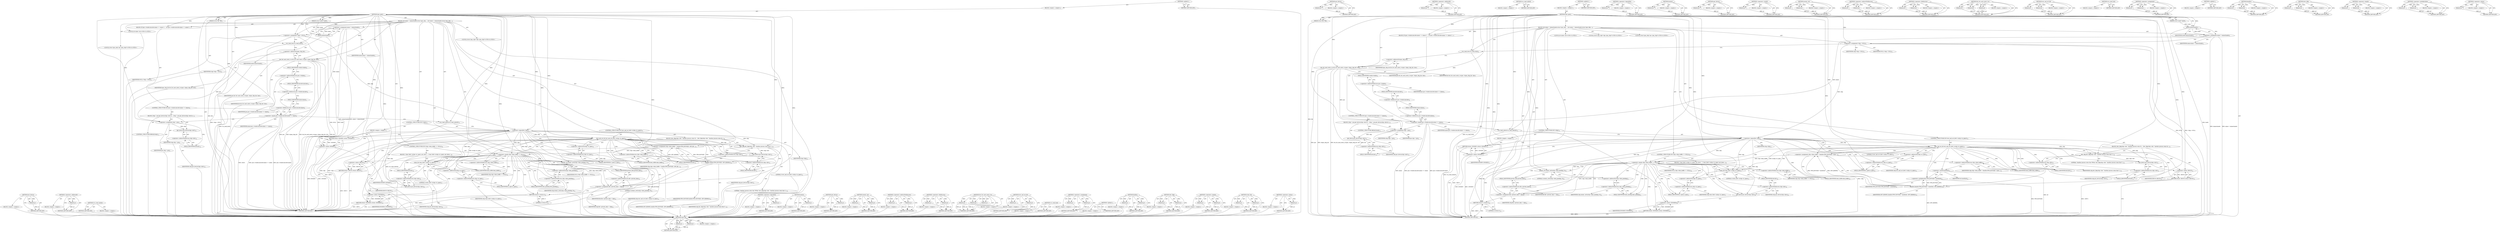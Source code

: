 digraph "&lt;operator&gt;.minus" {
vulnerable_226 [label=<(METHOD,clear_bit)>];
vulnerable_227 [label=<(PARAM,p1)>];
vulnerable_228 [label=<(PARAM,p2)>];
vulnerable_229 [label=<(BLOCK,&lt;empty&gt;,&lt;empty&gt;)>];
vulnerable_230 [label=<(METHOD_RETURN,ANY)>];
vulnerable_208 [label=<(METHOD,put_device)>];
vulnerable_209 [label=<(PARAM,p1)>];
vulnerable_210 [label=<(BLOCK,&lt;empty&gt;,&lt;empty&gt;)>];
vulnerable_211 [label=<(METHOD_RETURN,ANY)>];
vulnerable_164 [label=<(METHOD,&lt;operator&gt;.addressOf)>];
vulnerable_165 [label=<(PARAM,p1)>];
vulnerable_166 [label=<(BLOCK,&lt;empty&gt;,&lt;empty&gt;)>];
vulnerable_167 [label=<(METHOD_RETURN,ANY)>];
vulnerable_187 [label=<(METHOD,rcu_read_unlock)>];
vulnerable_188 [label=<(BLOCK,&lt;empty&gt;,&lt;empty&gt;)>];
vulnerable_189 [label=<(METHOD_RETURN,ANY)>];
vulnerable_6 [label=<(METHOD,&lt;global&gt;)<SUB>1</SUB>>];
vulnerable_7 [label=<(BLOCK,&lt;empty&gt;,&lt;empty&gt;)<SUB>1</SUB>>];
vulnerable_8 [label=<(METHOD,tpm_open)<SUB>1</SUB>>];
vulnerable_9 [label=<(PARAM,struct inode *inode)<SUB>1</SUB>>];
vulnerable_10 [label=<(PARAM,struct file *file)<SUB>1</SUB>>];
vulnerable_11 [label=<(BLOCK,{
	int minor = iminor(inode);
	struct tpm_chip ...,{
	int minor = iminor(inode);
	struct tpm_chip ...)<SUB>2</SUB>>];
vulnerable_12 [label="<(LOCAL,int minor: int)<SUB>3</SUB>>"];
vulnerable_13 [label=<(&lt;operator&gt;.assignment,minor = iminor(inode))<SUB>3</SUB>>];
vulnerable_14 [label=<(IDENTIFIER,minor,minor = iminor(inode))<SUB>3</SUB>>];
vulnerable_15 [label=<(iminor,iminor(inode))<SUB>3</SUB>>];
vulnerable_16 [label=<(IDENTIFIER,inode,iminor(inode))<SUB>3</SUB>>];
vulnerable_17 [label="<(LOCAL,struct tpm_chip* chip: tpm_chip*)<SUB>4</SUB>>"];
vulnerable_18 [label="<(LOCAL,struct tpm_chip* pos: tpm_chip*)<SUB>4</SUB>>"];
vulnerable_19 [label=<(&lt;operator&gt;.assignment,*chip = NULL)<SUB>4</SUB>>];
vulnerable_20 [label=<(IDENTIFIER,chip,*chip = NULL)<SUB>4</SUB>>];
vulnerable_21 [label=<(IDENTIFIER,NULL,*chip = NULL)<SUB>4</SUB>>];
vulnerable_22 [label=<(rcu_read_lock,rcu_read_lock())<SUB>6</SUB>>];
vulnerable_23 [label=<(list_for_each_entry_rcu,list_for_each_entry_rcu(pos, &amp;tpm_chip_list, list))<SUB>7</SUB>>];
vulnerable_24 [label=<(IDENTIFIER,pos,list_for_each_entry_rcu(pos, &amp;tpm_chip_list, list))<SUB>7</SUB>>];
vulnerable_25 [label=<(&lt;operator&gt;.addressOf,&amp;tpm_chip_list)<SUB>7</SUB>>];
vulnerable_26 [label=<(IDENTIFIER,tpm_chip_list,list_for_each_entry_rcu(pos, &amp;tpm_chip_list, list))<SUB>7</SUB>>];
vulnerable_27 [label=<(IDENTIFIER,list,list_for_each_entry_rcu(pos, &amp;tpm_chip_list, list))<SUB>7</SUB>>];
vulnerable_28 [label=<(BLOCK,{
		if (pos-&gt;vendor.miscdev.minor == minor) {
	...,{
		if (pos-&gt;vendor.miscdev.minor == minor) {
	...)<SUB>7</SUB>>];
vulnerable_29 [label=<(CONTROL_STRUCTURE,IF,if (pos-&gt;vendor.miscdev.minor == minor))<SUB>8</SUB>>];
vulnerable_30 [label=<(&lt;operator&gt;.equals,pos-&gt;vendor.miscdev.minor == minor)<SUB>8</SUB>>];
vulnerable_31 [label=<(&lt;operator&gt;.fieldAccess,pos-&gt;vendor.miscdev.minor)<SUB>8</SUB>>];
vulnerable_32 [label=<(&lt;operator&gt;.fieldAccess,pos-&gt;vendor.miscdev)<SUB>8</SUB>>];
vulnerable_33 [label=<(&lt;operator&gt;.indirectFieldAccess,pos-&gt;vendor)<SUB>8</SUB>>];
vulnerable_34 [label=<(IDENTIFIER,pos,pos-&gt;vendor.miscdev.minor == minor)<SUB>8</SUB>>];
vulnerable_35 [label=<(FIELD_IDENTIFIER,vendor,vendor)<SUB>8</SUB>>];
vulnerable_36 [label=<(FIELD_IDENTIFIER,miscdev,miscdev)<SUB>8</SUB>>];
vulnerable_37 [label=<(FIELD_IDENTIFIER,minor,minor)<SUB>8</SUB>>];
vulnerable_38 [label=<(IDENTIFIER,minor,pos-&gt;vendor.miscdev.minor == minor)<SUB>8</SUB>>];
vulnerable_39 [label=<(BLOCK,{
			chip = pos;
			get_device(chip-&gt;dev);
			b...,{
			chip = pos;
			get_device(chip-&gt;dev);
			b...)<SUB>8</SUB>>];
vulnerable_40 [label=<(&lt;operator&gt;.assignment,chip = pos)<SUB>9</SUB>>];
vulnerable_41 [label=<(IDENTIFIER,chip,chip = pos)<SUB>9</SUB>>];
vulnerable_42 [label=<(IDENTIFIER,pos,chip = pos)<SUB>9</SUB>>];
vulnerable_43 [label=<(get_device,get_device(chip-&gt;dev))<SUB>10</SUB>>];
vulnerable_44 [label=<(&lt;operator&gt;.indirectFieldAccess,chip-&gt;dev)<SUB>10</SUB>>];
vulnerable_45 [label=<(IDENTIFIER,chip,get_device(chip-&gt;dev))<SUB>10</SUB>>];
vulnerable_46 [label=<(FIELD_IDENTIFIER,dev,dev)<SUB>10</SUB>>];
vulnerable_47 [label=<(CONTROL_STRUCTURE,BREAK,break;)<SUB>11</SUB>>];
vulnerable_48 [label=<(rcu_read_unlock,rcu_read_unlock())<SUB>14</SUB>>];
vulnerable_49 [label=<(CONTROL_STRUCTURE,IF,if (!chip))<SUB>16</SUB>>];
vulnerable_50 [label=<(&lt;operator&gt;.logicalNot,!chip)<SUB>16</SUB>>];
vulnerable_51 [label=<(IDENTIFIER,chip,!chip)<SUB>16</SUB>>];
vulnerable_52 [label=<(BLOCK,&lt;empty&gt;,&lt;empty&gt;)<SUB>17</SUB>>];
vulnerable_53 [label=<(RETURN,return -ENODEV;,return -ENODEV;)<SUB>17</SUB>>];
vulnerable_54 [label=<(&lt;operator&gt;.minus,-ENODEV)<SUB>17</SUB>>];
vulnerable_55 [label=<(IDENTIFIER,ENODEV,-ENODEV)<SUB>17</SUB>>];
vulnerable_56 [label=<(CONTROL_STRUCTURE,IF,if (test_and_set_bit(0, &amp;chip-&gt;is_open)))<SUB>19</SUB>>];
vulnerable_57 [label=<(test_and_set_bit,test_and_set_bit(0, &amp;chip-&gt;is_open))<SUB>19</SUB>>];
vulnerable_58 [label=<(LITERAL,0,test_and_set_bit(0, &amp;chip-&gt;is_open))<SUB>19</SUB>>];
vulnerable_59 [label=<(&lt;operator&gt;.addressOf,&amp;chip-&gt;is_open)<SUB>19</SUB>>];
vulnerable_60 [label=<(&lt;operator&gt;.indirectFieldAccess,chip-&gt;is_open)<SUB>19</SUB>>];
vulnerable_61 [label=<(IDENTIFIER,chip,test_and_set_bit(0, &amp;chip-&gt;is_open))<SUB>19</SUB>>];
vulnerable_62 [label=<(FIELD_IDENTIFIER,is_open,is_open)<SUB>19</SUB>>];
vulnerable_63 [label=<(BLOCK,{
		dev_dbg(chip-&gt;dev, &quot;Another process owns th...,{
		dev_dbg(chip-&gt;dev, &quot;Another process owns th...)<SUB>19</SUB>>];
vulnerable_64 [label=<(dev_dbg,dev_dbg(chip-&gt;dev, &quot;Another process owns this T...)<SUB>20</SUB>>];
vulnerable_65 [label=<(&lt;operator&gt;.indirectFieldAccess,chip-&gt;dev)<SUB>20</SUB>>];
vulnerable_66 [label=<(IDENTIFIER,chip,dev_dbg(chip-&gt;dev, &quot;Another process owns this T...)<SUB>20</SUB>>];
vulnerable_67 [label=<(FIELD_IDENTIFIER,dev,dev)<SUB>20</SUB>>];
vulnerable_68 [label=<(LITERAL,&quot;Another process owns this TPM\n&quot;,dev_dbg(chip-&gt;dev, &quot;Another process owns this T...)<SUB>20</SUB>>];
vulnerable_69 [label=<(put_device,put_device(chip-&gt;dev))<SUB>21</SUB>>];
vulnerable_70 [label=<(&lt;operator&gt;.indirectFieldAccess,chip-&gt;dev)<SUB>21</SUB>>];
vulnerable_71 [label=<(IDENTIFIER,chip,put_device(chip-&gt;dev))<SUB>21</SUB>>];
vulnerable_72 [label=<(FIELD_IDENTIFIER,dev,dev)<SUB>21</SUB>>];
vulnerable_73 [label=<(RETURN,return -EBUSY;,return -EBUSY;)<SUB>22</SUB>>];
vulnerable_74 [label=<(&lt;operator&gt;.minus,-EBUSY)<SUB>22</SUB>>];
vulnerable_75 [label=<(IDENTIFIER,EBUSY,-EBUSY)<SUB>22</SUB>>];
vulnerable_76 [label=<(&lt;operator&gt;.assignment,chip-&gt;data_buffer = kmalloc(TPM_BUFSIZE * sizeo...)<SUB>25</SUB>>];
vulnerable_77 [label=<(&lt;operator&gt;.indirectFieldAccess,chip-&gt;data_buffer)<SUB>25</SUB>>];
vulnerable_78 [label=<(IDENTIFIER,chip,chip-&gt;data_buffer = kmalloc(TPM_BUFSIZE * sizeo...)<SUB>25</SUB>>];
vulnerable_79 [label=<(FIELD_IDENTIFIER,data_buffer,data_buffer)<SUB>25</SUB>>];
vulnerable_80 [label=<(kmalloc,kmalloc(TPM_BUFSIZE * sizeof(u8), GFP_KERNEL))<SUB>25</SUB>>];
vulnerable_81 [label=<(&lt;operator&gt;.multiplication,TPM_BUFSIZE * sizeof(u8))<SUB>25</SUB>>];
vulnerable_82 [label=<(IDENTIFIER,TPM_BUFSIZE,TPM_BUFSIZE * sizeof(u8))<SUB>25</SUB>>];
vulnerable_83 [label=<(&lt;operator&gt;.sizeOf,sizeof(u8))<SUB>25</SUB>>];
vulnerable_84 [label=<(IDENTIFIER,u8,sizeof(u8))<SUB>25</SUB>>];
vulnerable_85 [label=<(IDENTIFIER,GFP_KERNEL,kmalloc(TPM_BUFSIZE * sizeof(u8), GFP_KERNEL))<SUB>25</SUB>>];
vulnerable_86 [label=<(CONTROL_STRUCTURE,IF,if (chip-&gt;data_buffer == NULL))<SUB>26</SUB>>];
vulnerable_87 [label=<(&lt;operator&gt;.equals,chip-&gt;data_buffer == NULL)<SUB>26</SUB>>];
vulnerable_88 [label=<(&lt;operator&gt;.indirectFieldAccess,chip-&gt;data_buffer)<SUB>26</SUB>>];
vulnerable_89 [label=<(IDENTIFIER,chip,chip-&gt;data_buffer == NULL)<SUB>26</SUB>>];
vulnerable_90 [label=<(FIELD_IDENTIFIER,data_buffer,data_buffer)<SUB>26</SUB>>];
vulnerable_91 [label=<(IDENTIFIER,NULL,chip-&gt;data_buffer == NULL)<SUB>26</SUB>>];
vulnerable_92 [label=<(BLOCK,{
 		clear_bit(0, &amp;chip-&gt;is_open);
 		put_devic...,{
 		clear_bit(0, &amp;chip-&gt;is_open);
 		put_devic...)<SUB>26</SUB>>];
vulnerable_93 [label=<(clear_bit,clear_bit(0, &amp;chip-&gt;is_open))<SUB>27</SUB>>];
vulnerable_94 [label=<(LITERAL,0,clear_bit(0, &amp;chip-&gt;is_open))<SUB>27</SUB>>];
vulnerable_95 [label=<(&lt;operator&gt;.addressOf,&amp;chip-&gt;is_open)<SUB>27</SUB>>];
vulnerable_96 [label=<(&lt;operator&gt;.indirectFieldAccess,chip-&gt;is_open)<SUB>27</SUB>>];
vulnerable_97 [label=<(IDENTIFIER,chip,clear_bit(0, &amp;chip-&gt;is_open))<SUB>27</SUB>>];
vulnerable_98 [label=<(FIELD_IDENTIFIER,is_open,is_open)<SUB>27</SUB>>];
vulnerable_99 [label=<(put_device,put_device(chip-&gt;dev))<SUB>28</SUB>>];
vulnerable_100 [label=<(&lt;operator&gt;.indirectFieldAccess,chip-&gt;dev)<SUB>28</SUB>>];
vulnerable_101 [label=<(IDENTIFIER,chip,put_device(chip-&gt;dev))<SUB>28</SUB>>];
vulnerable_102 [label=<(FIELD_IDENTIFIER,dev,dev)<SUB>28</SUB>>];
vulnerable_103 [label=<(RETURN,return -ENOMEM;,return -ENOMEM;)<SUB>29</SUB>>];
vulnerable_104 [label=<(&lt;operator&gt;.minus,-ENOMEM)<SUB>29</SUB>>];
vulnerable_105 [label=<(IDENTIFIER,ENOMEM,-ENOMEM)<SUB>29</SUB>>];
vulnerable_106 [label=<(atomic_set,atomic_set(&amp;chip-&gt;data_pending, 0))<SUB>32</SUB>>];
vulnerable_107 [label=<(&lt;operator&gt;.addressOf,&amp;chip-&gt;data_pending)<SUB>32</SUB>>];
vulnerable_108 [label=<(&lt;operator&gt;.indirectFieldAccess,chip-&gt;data_pending)<SUB>32</SUB>>];
vulnerable_109 [label=<(IDENTIFIER,chip,atomic_set(&amp;chip-&gt;data_pending, 0))<SUB>32</SUB>>];
vulnerable_110 [label=<(FIELD_IDENTIFIER,data_pending,data_pending)<SUB>32</SUB>>];
vulnerable_111 [label=<(LITERAL,0,atomic_set(&amp;chip-&gt;data_pending, 0))<SUB>32</SUB>>];
vulnerable_112 [label=<(&lt;operator&gt;.assignment,file-&gt;private_data = chip)<SUB>34</SUB>>];
vulnerable_113 [label=<(&lt;operator&gt;.indirectFieldAccess,file-&gt;private_data)<SUB>34</SUB>>];
vulnerable_114 [label=<(IDENTIFIER,file,file-&gt;private_data = chip)<SUB>34</SUB>>];
vulnerable_115 [label=<(FIELD_IDENTIFIER,private_data,private_data)<SUB>34</SUB>>];
vulnerable_116 [label=<(IDENTIFIER,chip,file-&gt;private_data = chip)<SUB>34</SUB>>];
vulnerable_117 [label=<(RETURN,return 0;,return 0;)<SUB>35</SUB>>];
vulnerable_118 [label=<(LITERAL,0,return 0;)<SUB>35</SUB>>];
vulnerable_119 [label=<(METHOD_RETURN,int)<SUB>1</SUB>>];
vulnerable_121 [label=<(METHOD_RETURN,ANY)<SUB>1</SUB>>];
vulnerable_190 [label=<(METHOD,&lt;operator&gt;.logicalNot)>];
vulnerable_191 [label=<(PARAM,p1)>];
vulnerable_192 [label=<(BLOCK,&lt;empty&gt;,&lt;empty&gt;)>];
vulnerable_193 [label=<(METHOD_RETURN,ANY)>];
vulnerable_151 [label=<(METHOD,iminor)>];
vulnerable_152 [label=<(PARAM,p1)>];
vulnerable_153 [label=<(BLOCK,&lt;empty&gt;,&lt;empty&gt;)>];
vulnerable_154 [label=<(METHOD_RETURN,ANY)>];
vulnerable_183 [label=<(METHOD,get_device)>];
vulnerable_184 [label=<(PARAM,p1)>];
vulnerable_185 [label=<(BLOCK,&lt;empty&gt;,&lt;empty&gt;)>];
vulnerable_186 [label=<(METHOD_RETURN,ANY)>];
vulnerable_222 [label=<(METHOD,&lt;operator&gt;.sizeOf)>];
vulnerable_223 [label=<(PARAM,p1)>];
vulnerable_224 [label=<(BLOCK,&lt;empty&gt;,&lt;empty&gt;)>];
vulnerable_225 [label=<(METHOD_RETURN,ANY)>];
vulnerable_231 [label=<(METHOD,atomic_set)>];
vulnerable_232 [label=<(PARAM,p1)>];
vulnerable_233 [label=<(PARAM,p2)>];
vulnerable_234 [label=<(BLOCK,&lt;empty&gt;,&lt;empty&gt;)>];
vulnerable_235 [label=<(METHOD_RETURN,ANY)>];
vulnerable_178 [label=<(METHOD,&lt;operator&gt;.indirectFieldAccess)>];
vulnerable_179 [label=<(PARAM,p1)>];
vulnerable_180 [label=<(PARAM,p2)>];
vulnerable_181 [label=<(BLOCK,&lt;empty&gt;,&lt;empty&gt;)>];
vulnerable_182 [label=<(METHOD_RETURN,ANY)>];
vulnerable_173 [label=<(METHOD,&lt;operator&gt;.fieldAccess)>];
vulnerable_174 [label=<(PARAM,p1)>];
vulnerable_175 [label=<(PARAM,p2)>];
vulnerable_176 [label=<(BLOCK,&lt;empty&gt;,&lt;empty&gt;)>];
vulnerable_177 [label=<(METHOD_RETURN,ANY)>];
vulnerable_158 [label=<(METHOD,list_for_each_entry_rcu)>];
vulnerable_159 [label=<(PARAM,p1)>];
vulnerable_160 [label=<(PARAM,p2)>];
vulnerable_161 [label=<(PARAM,p3)>];
vulnerable_162 [label=<(BLOCK,&lt;empty&gt;,&lt;empty&gt;)>];
vulnerable_163 [label=<(METHOD_RETURN,ANY)>];
vulnerable_198 [label=<(METHOD,test_and_set_bit)>];
vulnerable_199 [label=<(PARAM,p1)>];
vulnerable_200 [label=<(PARAM,p2)>];
vulnerable_201 [label=<(BLOCK,&lt;empty&gt;,&lt;empty&gt;)>];
vulnerable_202 [label=<(METHOD_RETURN,ANY)>];
vulnerable_155 [label=<(METHOD,rcu_read_lock)>];
vulnerable_156 [label=<(BLOCK,&lt;empty&gt;,&lt;empty&gt;)>];
vulnerable_157 [label=<(METHOD_RETURN,ANY)>];
vulnerable_146 [label=<(METHOD,&lt;operator&gt;.assignment)>];
vulnerable_147 [label=<(PARAM,p1)>];
vulnerable_148 [label=<(PARAM,p2)>];
vulnerable_149 [label=<(BLOCK,&lt;empty&gt;,&lt;empty&gt;)>];
vulnerable_150 [label=<(METHOD_RETURN,ANY)>];
vulnerable_140 [label=<(METHOD,&lt;global&gt;)<SUB>1</SUB>>];
vulnerable_141 [label=<(BLOCK,&lt;empty&gt;,&lt;empty&gt;)>];
vulnerable_142 [label=<(METHOD_RETURN,ANY)>];
vulnerable_212 [label=<(METHOD,kmalloc)>];
vulnerable_213 [label=<(PARAM,p1)>];
vulnerable_214 [label=<(PARAM,p2)>];
vulnerable_215 [label=<(BLOCK,&lt;empty&gt;,&lt;empty&gt;)>];
vulnerable_216 [label=<(METHOD_RETURN,ANY)>];
vulnerable_203 [label=<(METHOD,dev_dbg)>];
vulnerable_204 [label=<(PARAM,p1)>];
vulnerable_205 [label=<(PARAM,p2)>];
vulnerable_206 [label=<(BLOCK,&lt;empty&gt;,&lt;empty&gt;)>];
vulnerable_207 [label=<(METHOD_RETURN,ANY)>];
vulnerable_168 [label=<(METHOD,&lt;operator&gt;.equals)>];
vulnerable_169 [label=<(PARAM,p1)>];
vulnerable_170 [label=<(PARAM,p2)>];
vulnerable_171 [label=<(BLOCK,&lt;empty&gt;,&lt;empty&gt;)>];
vulnerable_172 [label=<(METHOD_RETURN,ANY)>];
vulnerable_217 [label=<(METHOD,&lt;operator&gt;.multiplication)>];
vulnerable_218 [label=<(PARAM,p1)>];
vulnerable_219 [label=<(PARAM,p2)>];
vulnerable_220 [label=<(BLOCK,&lt;empty&gt;,&lt;empty&gt;)>];
vulnerable_221 [label=<(METHOD_RETURN,ANY)>];
vulnerable_194 [label=<(METHOD,&lt;operator&gt;.minus)>];
vulnerable_195 [label=<(PARAM,p1)>];
vulnerable_196 [label=<(BLOCK,&lt;empty&gt;,&lt;empty&gt;)>];
vulnerable_197 [label=<(METHOD_RETURN,ANY)>];
fixed_203 [label=<(METHOD,put_device)>];
fixed_204 [label=<(PARAM,p1)>];
fixed_205 [label=<(BLOCK,&lt;empty&gt;,&lt;empty&gt;)>];
fixed_206 [label=<(METHOD_RETURN,ANY)>];
fixed_159 [label=<(METHOD,&lt;operator&gt;.addressOf)>];
fixed_160 [label=<(PARAM,p1)>];
fixed_161 [label=<(BLOCK,&lt;empty&gt;,&lt;empty&gt;)>];
fixed_162 [label=<(METHOD_RETURN,ANY)>];
fixed_182 [label=<(METHOD,rcu_read_unlock)>];
fixed_183 [label=<(BLOCK,&lt;empty&gt;,&lt;empty&gt;)>];
fixed_184 [label=<(METHOD_RETURN,ANY)>];
fixed_6 [label=<(METHOD,&lt;global&gt;)<SUB>1</SUB>>];
fixed_7 [label=<(BLOCK,&lt;empty&gt;,&lt;empty&gt;)<SUB>1</SUB>>];
fixed_8 [label=<(METHOD,tpm_open)<SUB>1</SUB>>];
fixed_9 [label=<(PARAM,struct inode *inode)<SUB>1</SUB>>];
fixed_10 [label=<(PARAM,struct file *file)<SUB>1</SUB>>];
fixed_11 [label=<(BLOCK,{
	int minor = iminor(inode);
	struct tpm_chip ...,{
	int minor = iminor(inode);
	struct tpm_chip ...)<SUB>2</SUB>>];
fixed_12 [label="<(LOCAL,int minor: int)<SUB>3</SUB>>"];
fixed_13 [label=<(&lt;operator&gt;.assignment,minor = iminor(inode))<SUB>3</SUB>>];
fixed_14 [label=<(IDENTIFIER,minor,minor = iminor(inode))<SUB>3</SUB>>];
fixed_15 [label=<(iminor,iminor(inode))<SUB>3</SUB>>];
fixed_16 [label=<(IDENTIFIER,inode,iminor(inode))<SUB>3</SUB>>];
fixed_17 [label="<(LOCAL,struct tpm_chip* chip: tpm_chip*)<SUB>4</SUB>>"];
fixed_18 [label="<(LOCAL,struct tpm_chip* pos: tpm_chip*)<SUB>4</SUB>>"];
fixed_19 [label=<(&lt;operator&gt;.assignment,*chip = NULL)<SUB>4</SUB>>];
fixed_20 [label=<(IDENTIFIER,chip,*chip = NULL)<SUB>4</SUB>>];
fixed_21 [label=<(IDENTIFIER,NULL,*chip = NULL)<SUB>4</SUB>>];
fixed_22 [label=<(rcu_read_lock,rcu_read_lock())<SUB>6</SUB>>];
fixed_23 [label=<(list_for_each_entry_rcu,list_for_each_entry_rcu(pos, &amp;tpm_chip_list, list))<SUB>7</SUB>>];
fixed_24 [label=<(IDENTIFIER,pos,list_for_each_entry_rcu(pos, &amp;tpm_chip_list, list))<SUB>7</SUB>>];
fixed_25 [label=<(&lt;operator&gt;.addressOf,&amp;tpm_chip_list)<SUB>7</SUB>>];
fixed_26 [label=<(IDENTIFIER,tpm_chip_list,list_for_each_entry_rcu(pos, &amp;tpm_chip_list, list))<SUB>7</SUB>>];
fixed_27 [label=<(IDENTIFIER,list,list_for_each_entry_rcu(pos, &amp;tpm_chip_list, list))<SUB>7</SUB>>];
fixed_28 [label=<(BLOCK,{
		if (pos-&gt;vendor.miscdev.minor == minor) {
	...,{
		if (pos-&gt;vendor.miscdev.minor == minor) {
	...)<SUB>7</SUB>>];
fixed_29 [label=<(CONTROL_STRUCTURE,IF,if (pos-&gt;vendor.miscdev.minor == minor))<SUB>8</SUB>>];
fixed_30 [label=<(&lt;operator&gt;.equals,pos-&gt;vendor.miscdev.minor == minor)<SUB>8</SUB>>];
fixed_31 [label=<(&lt;operator&gt;.fieldAccess,pos-&gt;vendor.miscdev.minor)<SUB>8</SUB>>];
fixed_32 [label=<(&lt;operator&gt;.fieldAccess,pos-&gt;vendor.miscdev)<SUB>8</SUB>>];
fixed_33 [label=<(&lt;operator&gt;.indirectFieldAccess,pos-&gt;vendor)<SUB>8</SUB>>];
fixed_34 [label=<(IDENTIFIER,pos,pos-&gt;vendor.miscdev.minor == minor)<SUB>8</SUB>>];
fixed_35 [label=<(FIELD_IDENTIFIER,vendor,vendor)<SUB>8</SUB>>];
fixed_36 [label=<(FIELD_IDENTIFIER,miscdev,miscdev)<SUB>8</SUB>>];
fixed_37 [label=<(FIELD_IDENTIFIER,minor,minor)<SUB>8</SUB>>];
fixed_38 [label=<(IDENTIFIER,minor,pos-&gt;vendor.miscdev.minor == minor)<SUB>8</SUB>>];
fixed_39 [label=<(BLOCK,{
			chip = pos;
			get_device(chip-&gt;dev);
			b...,{
			chip = pos;
			get_device(chip-&gt;dev);
			b...)<SUB>8</SUB>>];
fixed_40 [label=<(&lt;operator&gt;.assignment,chip = pos)<SUB>9</SUB>>];
fixed_41 [label=<(IDENTIFIER,chip,chip = pos)<SUB>9</SUB>>];
fixed_42 [label=<(IDENTIFIER,pos,chip = pos)<SUB>9</SUB>>];
fixed_43 [label=<(get_device,get_device(chip-&gt;dev))<SUB>10</SUB>>];
fixed_44 [label=<(&lt;operator&gt;.indirectFieldAccess,chip-&gt;dev)<SUB>10</SUB>>];
fixed_45 [label=<(IDENTIFIER,chip,get_device(chip-&gt;dev))<SUB>10</SUB>>];
fixed_46 [label=<(FIELD_IDENTIFIER,dev,dev)<SUB>10</SUB>>];
fixed_47 [label=<(CONTROL_STRUCTURE,BREAK,break;)<SUB>11</SUB>>];
fixed_48 [label=<(rcu_read_unlock,rcu_read_unlock())<SUB>14</SUB>>];
fixed_49 [label=<(CONTROL_STRUCTURE,IF,if (!chip))<SUB>16</SUB>>];
fixed_50 [label=<(&lt;operator&gt;.logicalNot,!chip)<SUB>16</SUB>>];
fixed_51 [label=<(IDENTIFIER,chip,!chip)<SUB>16</SUB>>];
fixed_52 [label=<(BLOCK,&lt;empty&gt;,&lt;empty&gt;)<SUB>17</SUB>>];
fixed_53 [label=<(RETURN,return -ENODEV;,return -ENODEV;)<SUB>17</SUB>>];
fixed_54 [label=<(&lt;operator&gt;.minus,-ENODEV)<SUB>17</SUB>>];
fixed_55 [label=<(IDENTIFIER,ENODEV,-ENODEV)<SUB>17</SUB>>];
fixed_56 [label=<(CONTROL_STRUCTURE,IF,if (test_and_set_bit(0, &amp;chip-&gt;is_open)))<SUB>19</SUB>>];
fixed_57 [label=<(test_and_set_bit,test_and_set_bit(0, &amp;chip-&gt;is_open))<SUB>19</SUB>>];
fixed_58 [label=<(LITERAL,0,test_and_set_bit(0, &amp;chip-&gt;is_open))<SUB>19</SUB>>];
fixed_59 [label=<(&lt;operator&gt;.addressOf,&amp;chip-&gt;is_open)<SUB>19</SUB>>];
fixed_60 [label=<(&lt;operator&gt;.indirectFieldAccess,chip-&gt;is_open)<SUB>19</SUB>>];
fixed_61 [label=<(IDENTIFIER,chip,test_and_set_bit(0, &amp;chip-&gt;is_open))<SUB>19</SUB>>];
fixed_62 [label=<(FIELD_IDENTIFIER,is_open,is_open)<SUB>19</SUB>>];
fixed_63 [label=<(BLOCK,{
		dev_dbg(chip-&gt;dev, &quot;Another process owns th...,{
		dev_dbg(chip-&gt;dev, &quot;Another process owns th...)<SUB>19</SUB>>];
fixed_64 [label=<(dev_dbg,dev_dbg(chip-&gt;dev, &quot;Another process owns this T...)<SUB>20</SUB>>];
fixed_65 [label=<(&lt;operator&gt;.indirectFieldAccess,chip-&gt;dev)<SUB>20</SUB>>];
fixed_66 [label=<(IDENTIFIER,chip,dev_dbg(chip-&gt;dev, &quot;Another process owns this T...)<SUB>20</SUB>>];
fixed_67 [label=<(FIELD_IDENTIFIER,dev,dev)<SUB>20</SUB>>];
fixed_68 [label=<(LITERAL,&quot;Another process owns this TPM\n&quot;,dev_dbg(chip-&gt;dev, &quot;Another process owns this T...)<SUB>20</SUB>>];
fixed_69 [label=<(put_device,put_device(chip-&gt;dev))<SUB>21</SUB>>];
fixed_70 [label=<(&lt;operator&gt;.indirectFieldAccess,chip-&gt;dev)<SUB>21</SUB>>];
fixed_71 [label=<(IDENTIFIER,chip,put_device(chip-&gt;dev))<SUB>21</SUB>>];
fixed_72 [label=<(FIELD_IDENTIFIER,dev,dev)<SUB>21</SUB>>];
fixed_73 [label=<(RETURN,return -EBUSY;,return -EBUSY;)<SUB>22</SUB>>];
fixed_74 [label=<(&lt;operator&gt;.minus,-EBUSY)<SUB>22</SUB>>];
fixed_75 [label=<(IDENTIFIER,EBUSY,-EBUSY)<SUB>22</SUB>>];
fixed_76 [label=<(&lt;operator&gt;.assignment,chip-&gt;data_buffer = kzalloc(TPM_BUFSIZE, GFP_KE...)<SUB>25</SUB>>];
fixed_77 [label=<(&lt;operator&gt;.indirectFieldAccess,chip-&gt;data_buffer)<SUB>25</SUB>>];
fixed_78 [label=<(IDENTIFIER,chip,chip-&gt;data_buffer = kzalloc(TPM_BUFSIZE, GFP_KE...)<SUB>25</SUB>>];
fixed_79 [label=<(FIELD_IDENTIFIER,data_buffer,data_buffer)<SUB>25</SUB>>];
fixed_80 [label=<(kzalloc,kzalloc(TPM_BUFSIZE, GFP_KERNEL))<SUB>25</SUB>>];
fixed_81 [label=<(IDENTIFIER,TPM_BUFSIZE,kzalloc(TPM_BUFSIZE, GFP_KERNEL))<SUB>25</SUB>>];
fixed_82 [label=<(IDENTIFIER,GFP_KERNEL,kzalloc(TPM_BUFSIZE, GFP_KERNEL))<SUB>25</SUB>>];
fixed_83 [label=<(CONTROL_STRUCTURE,IF,if (chip-&gt;data_buffer == NULL))<SUB>26</SUB>>];
fixed_84 [label=<(&lt;operator&gt;.equals,chip-&gt;data_buffer == NULL)<SUB>26</SUB>>];
fixed_85 [label=<(&lt;operator&gt;.indirectFieldAccess,chip-&gt;data_buffer)<SUB>26</SUB>>];
fixed_86 [label=<(IDENTIFIER,chip,chip-&gt;data_buffer == NULL)<SUB>26</SUB>>];
fixed_87 [label=<(FIELD_IDENTIFIER,data_buffer,data_buffer)<SUB>26</SUB>>];
fixed_88 [label=<(IDENTIFIER,NULL,chip-&gt;data_buffer == NULL)<SUB>26</SUB>>];
fixed_89 [label=<(BLOCK,{
 		clear_bit(0, &amp;chip-&gt;is_open);
 		put_devic...,{
 		clear_bit(0, &amp;chip-&gt;is_open);
 		put_devic...)<SUB>26</SUB>>];
fixed_90 [label=<(clear_bit,clear_bit(0, &amp;chip-&gt;is_open))<SUB>27</SUB>>];
fixed_91 [label=<(LITERAL,0,clear_bit(0, &amp;chip-&gt;is_open))<SUB>27</SUB>>];
fixed_92 [label=<(&lt;operator&gt;.addressOf,&amp;chip-&gt;is_open)<SUB>27</SUB>>];
fixed_93 [label=<(&lt;operator&gt;.indirectFieldAccess,chip-&gt;is_open)<SUB>27</SUB>>];
fixed_94 [label=<(IDENTIFIER,chip,clear_bit(0, &amp;chip-&gt;is_open))<SUB>27</SUB>>];
fixed_95 [label=<(FIELD_IDENTIFIER,is_open,is_open)<SUB>27</SUB>>];
fixed_96 [label=<(put_device,put_device(chip-&gt;dev))<SUB>28</SUB>>];
fixed_97 [label=<(&lt;operator&gt;.indirectFieldAccess,chip-&gt;dev)<SUB>28</SUB>>];
fixed_98 [label=<(IDENTIFIER,chip,put_device(chip-&gt;dev))<SUB>28</SUB>>];
fixed_99 [label=<(FIELD_IDENTIFIER,dev,dev)<SUB>28</SUB>>];
fixed_100 [label=<(RETURN,return -ENOMEM;,return -ENOMEM;)<SUB>29</SUB>>];
fixed_101 [label=<(&lt;operator&gt;.minus,-ENOMEM)<SUB>29</SUB>>];
fixed_102 [label=<(IDENTIFIER,ENOMEM,-ENOMEM)<SUB>29</SUB>>];
fixed_103 [label=<(atomic_set,atomic_set(&amp;chip-&gt;data_pending, 0))<SUB>32</SUB>>];
fixed_104 [label=<(&lt;operator&gt;.addressOf,&amp;chip-&gt;data_pending)<SUB>32</SUB>>];
fixed_105 [label=<(&lt;operator&gt;.indirectFieldAccess,chip-&gt;data_pending)<SUB>32</SUB>>];
fixed_106 [label=<(IDENTIFIER,chip,atomic_set(&amp;chip-&gt;data_pending, 0))<SUB>32</SUB>>];
fixed_107 [label=<(FIELD_IDENTIFIER,data_pending,data_pending)<SUB>32</SUB>>];
fixed_108 [label=<(LITERAL,0,atomic_set(&amp;chip-&gt;data_pending, 0))<SUB>32</SUB>>];
fixed_109 [label=<(&lt;operator&gt;.assignment,file-&gt;private_data = chip)<SUB>34</SUB>>];
fixed_110 [label=<(&lt;operator&gt;.indirectFieldAccess,file-&gt;private_data)<SUB>34</SUB>>];
fixed_111 [label=<(IDENTIFIER,file,file-&gt;private_data = chip)<SUB>34</SUB>>];
fixed_112 [label=<(FIELD_IDENTIFIER,private_data,private_data)<SUB>34</SUB>>];
fixed_113 [label=<(IDENTIFIER,chip,file-&gt;private_data = chip)<SUB>34</SUB>>];
fixed_114 [label=<(RETURN,return 0;,return 0;)<SUB>35</SUB>>];
fixed_115 [label=<(LITERAL,0,return 0;)<SUB>35</SUB>>];
fixed_116 [label=<(METHOD_RETURN,int)<SUB>1</SUB>>];
fixed_118 [label=<(METHOD_RETURN,ANY)<SUB>1</SUB>>];
fixed_185 [label=<(METHOD,&lt;operator&gt;.logicalNot)>];
fixed_186 [label=<(PARAM,p1)>];
fixed_187 [label=<(BLOCK,&lt;empty&gt;,&lt;empty&gt;)>];
fixed_188 [label=<(METHOD_RETURN,ANY)>];
fixed_146 [label=<(METHOD,iminor)>];
fixed_147 [label=<(PARAM,p1)>];
fixed_148 [label=<(BLOCK,&lt;empty&gt;,&lt;empty&gt;)>];
fixed_149 [label=<(METHOD_RETURN,ANY)>];
fixed_178 [label=<(METHOD,get_device)>];
fixed_179 [label=<(PARAM,p1)>];
fixed_180 [label=<(BLOCK,&lt;empty&gt;,&lt;empty&gt;)>];
fixed_181 [label=<(METHOD_RETURN,ANY)>];
fixed_217 [label=<(METHOD,atomic_set)>];
fixed_218 [label=<(PARAM,p1)>];
fixed_219 [label=<(PARAM,p2)>];
fixed_220 [label=<(BLOCK,&lt;empty&gt;,&lt;empty&gt;)>];
fixed_221 [label=<(METHOD_RETURN,ANY)>];
fixed_173 [label=<(METHOD,&lt;operator&gt;.indirectFieldAccess)>];
fixed_174 [label=<(PARAM,p1)>];
fixed_175 [label=<(PARAM,p2)>];
fixed_176 [label=<(BLOCK,&lt;empty&gt;,&lt;empty&gt;)>];
fixed_177 [label=<(METHOD_RETURN,ANY)>];
fixed_168 [label=<(METHOD,&lt;operator&gt;.fieldAccess)>];
fixed_169 [label=<(PARAM,p1)>];
fixed_170 [label=<(PARAM,p2)>];
fixed_171 [label=<(BLOCK,&lt;empty&gt;,&lt;empty&gt;)>];
fixed_172 [label=<(METHOD_RETURN,ANY)>];
fixed_153 [label=<(METHOD,list_for_each_entry_rcu)>];
fixed_154 [label=<(PARAM,p1)>];
fixed_155 [label=<(PARAM,p2)>];
fixed_156 [label=<(PARAM,p3)>];
fixed_157 [label=<(BLOCK,&lt;empty&gt;,&lt;empty&gt;)>];
fixed_158 [label=<(METHOD_RETURN,ANY)>];
fixed_193 [label=<(METHOD,test_and_set_bit)>];
fixed_194 [label=<(PARAM,p1)>];
fixed_195 [label=<(PARAM,p2)>];
fixed_196 [label=<(BLOCK,&lt;empty&gt;,&lt;empty&gt;)>];
fixed_197 [label=<(METHOD_RETURN,ANY)>];
fixed_150 [label=<(METHOD,rcu_read_lock)>];
fixed_151 [label=<(BLOCK,&lt;empty&gt;,&lt;empty&gt;)>];
fixed_152 [label=<(METHOD_RETURN,ANY)>];
fixed_141 [label=<(METHOD,&lt;operator&gt;.assignment)>];
fixed_142 [label=<(PARAM,p1)>];
fixed_143 [label=<(PARAM,p2)>];
fixed_144 [label=<(BLOCK,&lt;empty&gt;,&lt;empty&gt;)>];
fixed_145 [label=<(METHOD_RETURN,ANY)>];
fixed_135 [label=<(METHOD,&lt;global&gt;)<SUB>1</SUB>>];
fixed_136 [label=<(BLOCK,&lt;empty&gt;,&lt;empty&gt;)>];
fixed_137 [label=<(METHOD_RETURN,ANY)>];
fixed_207 [label=<(METHOD,kzalloc)>];
fixed_208 [label=<(PARAM,p1)>];
fixed_209 [label=<(PARAM,p2)>];
fixed_210 [label=<(BLOCK,&lt;empty&gt;,&lt;empty&gt;)>];
fixed_211 [label=<(METHOD_RETURN,ANY)>];
fixed_198 [label=<(METHOD,dev_dbg)>];
fixed_199 [label=<(PARAM,p1)>];
fixed_200 [label=<(PARAM,p2)>];
fixed_201 [label=<(BLOCK,&lt;empty&gt;,&lt;empty&gt;)>];
fixed_202 [label=<(METHOD_RETURN,ANY)>];
fixed_163 [label=<(METHOD,&lt;operator&gt;.equals)>];
fixed_164 [label=<(PARAM,p1)>];
fixed_165 [label=<(PARAM,p2)>];
fixed_166 [label=<(BLOCK,&lt;empty&gt;,&lt;empty&gt;)>];
fixed_167 [label=<(METHOD_RETURN,ANY)>];
fixed_212 [label=<(METHOD,clear_bit)>];
fixed_213 [label=<(PARAM,p1)>];
fixed_214 [label=<(PARAM,p2)>];
fixed_215 [label=<(BLOCK,&lt;empty&gt;,&lt;empty&gt;)>];
fixed_216 [label=<(METHOD_RETURN,ANY)>];
fixed_189 [label=<(METHOD,&lt;operator&gt;.minus)>];
fixed_190 [label=<(PARAM,p1)>];
fixed_191 [label=<(BLOCK,&lt;empty&gt;,&lt;empty&gt;)>];
fixed_192 [label=<(METHOD_RETURN,ANY)>];
vulnerable_226 -> vulnerable_227  [key=0, label="AST: "];
vulnerable_226 -> vulnerable_227  [key=1, label="DDG: "];
vulnerable_226 -> vulnerable_229  [key=0, label="AST: "];
vulnerable_226 -> vulnerable_228  [key=0, label="AST: "];
vulnerable_226 -> vulnerable_228  [key=1, label="DDG: "];
vulnerable_226 -> vulnerable_230  [key=0, label="AST: "];
vulnerable_226 -> vulnerable_230  [key=1, label="CFG: "];
vulnerable_227 -> vulnerable_230  [key=0, label="DDG: p1"];
vulnerable_228 -> vulnerable_230  [key=0, label="DDG: p2"];
vulnerable_208 -> vulnerable_209  [key=0, label="AST: "];
vulnerable_208 -> vulnerable_209  [key=1, label="DDG: "];
vulnerable_208 -> vulnerable_210  [key=0, label="AST: "];
vulnerable_208 -> vulnerable_211  [key=0, label="AST: "];
vulnerable_208 -> vulnerable_211  [key=1, label="CFG: "];
vulnerable_209 -> vulnerable_211  [key=0, label="DDG: p1"];
vulnerable_164 -> vulnerable_165  [key=0, label="AST: "];
vulnerable_164 -> vulnerable_165  [key=1, label="DDG: "];
vulnerable_164 -> vulnerable_166  [key=0, label="AST: "];
vulnerable_164 -> vulnerable_167  [key=0, label="AST: "];
vulnerable_164 -> vulnerable_167  [key=1, label="CFG: "];
vulnerable_165 -> vulnerable_167  [key=0, label="DDG: p1"];
vulnerable_187 -> vulnerable_188  [key=0, label="AST: "];
vulnerable_187 -> vulnerable_189  [key=0, label="AST: "];
vulnerable_187 -> vulnerable_189  [key=1, label="CFG: "];
vulnerable_6 -> vulnerable_7  [key=0, label="AST: "];
vulnerable_6 -> vulnerable_121  [key=0, label="AST: "];
vulnerable_6 -> vulnerable_121  [key=1, label="CFG: "];
vulnerable_7 -> vulnerable_8  [key=0, label="AST: "];
vulnerable_8 -> vulnerable_9  [key=0, label="AST: "];
vulnerable_8 -> vulnerable_9  [key=1, label="DDG: "];
vulnerable_8 -> vulnerable_10  [key=0, label="AST: "];
vulnerable_8 -> vulnerable_10  [key=1, label="DDG: "];
vulnerable_8 -> vulnerable_11  [key=0, label="AST: "];
vulnerable_8 -> vulnerable_119  [key=0, label="AST: "];
vulnerable_8 -> vulnerable_15  [key=0, label="CFG: "];
vulnerable_8 -> vulnerable_15  [key=1, label="DDG: "];
vulnerable_8 -> vulnerable_19  [key=0, label="DDG: "];
vulnerable_8 -> vulnerable_22  [key=0, label="DDG: "];
vulnerable_8 -> vulnerable_28  [key=0, label="DDG: "];
vulnerable_8 -> vulnerable_48  [key=0, label="DDG: "];
vulnerable_8 -> vulnerable_112  [key=0, label="DDG: "];
vulnerable_8 -> vulnerable_117  [key=0, label="DDG: "];
vulnerable_8 -> vulnerable_23  [key=0, label="DDG: "];
vulnerable_8 -> vulnerable_106  [key=0, label="DDG: "];
vulnerable_8 -> vulnerable_118  [key=0, label="DDG: "];
vulnerable_8 -> vulnerable_50  [key=0, label="DDG: "];
vulnerable_8 -> vulnerable_57  [key=0, label="DDG: "];
vulnerable_8 -> vulnerable_80  [key=0, label="DDG: "];
vulnerable_8 -> vulnerable_87  [key=0, label="DDG: "];
vulnerable_8 -> vulnerable_30  [key=0, label="DDG: "];
vulnerable_8 -> vulnerable_40  [key=0, label="DDG: "];
vulnerable_8 -> vulnerable_64  [key=0, label="DDG: "];
vulnerable_8 -> vulnerable_81  [key=0, label="DDG: "];
vulnerable_8 -> vulnerable_93  [key=0, label="DDG: "];
vulnerable_8 -> vulnerable_54  [key=0, label="DDG: "];
vulnerable_8 -> vulnerable_74  [key=0, label="DDG: "];
vulnerable_8 -> vulnerable_104  [key=0, label="DDG: "];
vulnerable_9 -> vulnerable_15  [key=0, label="DDG: inode"];
vulnerable_10 -> vulnerable_119  [key=0, label="DDG: file"];
vulnerable_11 -> vulnerable_12  [key=0, label="AST: "];
vulnerable_11 -> vulnerable_13  [key=0, label="AST: "];
vulnerable_11 -> vulnerable_17  [key=0, label="AST: "];
vulnerable_11 -> vulnerable_18  [key=0, label="AST: "];
vulnerable_11 -> vulnerable_19  [key=0, label="AST: "];
vulnerable_11 -> vulnerable_22  [key=0, label="AST: "];
vulnerable_11 -> vulnerable_23  [key=0, label="AST: "];
vulnerable_11 -> vulnerable_28  [key=0, label="AST: "];
vulnerable_11 -> vulnerable_48  [key=0, label="AST: "];
vulnerable_11 -> vulnerable_49  [key=0, label="AST: "];
vulnerable_11 -> vulnerable_56  [key=0, label="AST: "];
vulnerable_11 -> vulnerable_76  [key=0, label="AST: "];
vulnerable_11 -> vulnerable_86  [key=0, label="AST: "];
vulnerable_11 -> vulnerable_106  [key=0, label="AST: "];
vulnerable_11 -> vulnerable_112  [key=0, label="AST: "];
vulnerable_11 -> vulnerable_117  [key=0, label="AST: "];
vulnerable_13 -> vulnerable_14  [key=0, label="AST: "];
vulnerable_13 -> vulnerable_15  [key=0, label="AST: "];
vulnerable_13 -> vulnerable_19  [key=0, label="CFG: "];
vulnerable_13 -> vulnerable_119  [key=0, label="DDG: iminor(inode)"];
vulnerable_13 -> vulnerable_119  [key=1, label="DDG: minor = iminor(inode)"];
vulnerable_13 -> vulnerable_30  [key=0, label="DDG: minor"];
vulnerable_15 -> vulnerable_16  [key=0, label="AST: "];
vulnerable_15 -> vulnerable_13  [key=0, label="CFG: "];
vulnerable_15 -> vulnerable_13  [key=1, label="DDG: inode"];
vulnerable_15 -> vulnerable_119  [key=0, label="DDG: inode"];
vulnerable_19 -> vulnerable_20  [key=0, label="AST: "];
vulnerable_19 -> vulnerable_21  [key=0, label="AST: "];
vulnerable_19 -> vulnerable_22  [key=0, label="CFG: "];
vulnerable_19 -> vulnerable_119  [key=0, label="DDG: NULL"];
vulnerable_19 -> vulnerable_119  [key=1, label="DDG: *chip = NULL"];
vulnerable_19 -> vulnerable_50  [key=0, label="DDG: chip"];
vulnerable_22 -> vulnerable_25  [key=0, label="CFG: "];
vulnerable_22 -> vulnerable_119  [key=0, label="DDG: rcu_read_lock()"];
vulnerable_23 -> vulnerable_24  [key=0, label="AST: "];
vulnerable_23 -> vulnerable_25  [key=0, label="AST: "];
vulnerable_23 -> vulnerable_27  [key=0, label="AST: "];
vulnerable_23 -> vulnerable_35  [key=0, label="CFG: "];
vulnerable_23 -> vulnerable_119  [key=0, label="DDG: pos"];
vulnerable_23 -> vulnerable_119  [key=1, label="DDG: &amp;tpm_chip_list"];
vulnerable_23 -> vulnerable_119  [key=2, label="DDG: list_for_each_entry_rcu(pos, &amp;tpm_chip_list, list)"];
vulnerable_23 -> vulnerable_119  [key=3, label="DDG: list"];
vulnerable_23 -> vulnerable_40  [key=0, label="DDG: pos"];
vulnerable_25 -> vulnerable_26  [key=0, label="AST: "];
vulnerable_25 -> vulnerable_23  [key=0, label="CFG: "];
vulnerable_28 -> vulnerable_29  [key=0, label="AST: "];
vulnerable_29 -> vulnerable_30  [key=0, label="AST: "];
vulnerable_29 -> vulnerable_39  [key=0, label="AST: "];
vulnerable_30 -> vulnerable_31  [key=0, label="AST: "];
vulnerable_30 -> vulnerable_38  [key=0, label="AST: "];
vulnerable_30 -> vulnerable_40  [key=0, label="CFG: "];
vulnerable_30 -> vulnerable_48  [key=0, label="CFG: "];
vulnerable_30 -> vulnerable_119  [key=0, label="DDG: pos-&gt;vendor.miscdev.minor"];
vulnerable_30 -> vulnerable_119  [key=1, label="DDG: minor"];
vulnerable_30 -> vulnerable_119  [key=2, label="DDG: pos-&gt;vendor.miscdev.minor == minor"];
vulnerable_31 -> vulnerable_32  [key=0, label="AST: "];
vulnerable_31 -> vulnerable_37  [key=0, label="AST: "];
vulnerable_31 -> vulnerable_30  [key=0, label="CFG: "];
vulnerable_32 -> vulnerable_33  [key=0, label="AST: "];
vulnerable_32 -> vulnerable_36  [key=0, label="AST: "];
vulnerable_32 -> vulnerable_37  [key=0, label="CFG: "];
vulnerable_33 -> vulnerable_34  [key=0, label="AST: "];
vulnerable_33 -> vulnerable_35  [key=0, label="AST: "];
vulnerable_33 -> vulnerable_36  [key=0, label="CFG: "];
vulnerable_35 -> vulnerable_33  [key=0, label="CFG: "];
vulnerable_36 -> vulnerable_32  [key=0, label="CFG: "];
vulnerable_37 -> vulnerable_31  [key=0, label="CFG: "];
vulnerable_39 -> vulnerable_40  [key=0, label="AST: "];
vulnerable_39 -> vulnerable_43  [key=0, label="AST: "];
vulnerable_39 -> vulnerable_47  [key=0, label="AST: "];
vulnerable_40 -> vulnerable_41  [key=0, label="AST: "];
vulnerable_40 -> vulnerable_42  [key=0, label="AST: "];
vulnerable_40 -> vulnerable_46  [key=0, label="CFG: "];
vulnerable_40 -> vulnerable_43  [key=0, label="DDG: chip"];
vulnerable_43 -> vulnerable_44  [key=0, label="AST: "];
vulnerable_44 -> vulnerable_45  [key=0, label="AST: "];
vulnerable_44 -> vulnerable_46  [key=0, label="AST: "];
vulnerable_44 -> vulnerable_43  [key=0, label="CFG: "];
vulnerable_46 -> vulnerable_44  [key=0, label="CFG: "];
vulnerable_48 -> vulnerable_50  [key=0, label="CFG: "];
vulnerable_48 -> vulnerable_119  [key=0, label="DDG: rcu_read_unlock()"];
vulnerable_49 -> vulnerable_50  [key=0, label="AST: "];
vulnerable_49 -> vulnerable_52  [key=0, label="AST: "];
vulnerable_50 -> vulnerable_51  [key=0, label="AST: "];
vulnerable_50 -> vulnerable_54  [key=0, label="CFG: "];
vulnerable_50 -> vulnerable_54  [key=1, label="CDG: "];
vulnerable_50 -> vulnerable_62  [key=0, label="CFG: "];
vulnerable_50 -> vulnerable_62  [key=1, label="CDG: "];
vulnerable_50 -> vulnerable_119  [key=0, label="DDG: chip"];
vulnerable_50 -> vulnerable_119  [key=1, label="DDG: !chip"];
vulnerable_50 -> vulnerable_112  [key=0, label="DDG: chip"];
vulnerable_50 -> vulnerable_106  [key=0, label="DDG: chip"];
vulnerable_50 -> vulnerable_57  [key=0, label="DDG: chip"];
vulnerable_50 -> vulnerable_57  [key=1, label="CDG: "];
vulnerable_50 -> vulnerable_87  [key=0, label="DDG: chip"];
vulnerable_50 -> vulnerable_64  [key=0, label="DDG: chip"];
vulnerable_50 -> vulnerable_69  [key=0, label="DDG: chip"];
vulnerable_50 -> vulnerable_93  [key=0, label="DDG: chip"];
vulnerable_50 -> vulnerable_99  [key=0, label="DDG: chip"];
vulnerable_50 -> vulnerable_60  [key=0, label="CDG: "];
vulnerable_50 -> vulnerable_59  [key=0, label="CDG: "];
vulnerable_50 -> vulnerable_53  [key=0, label="CDG: "];
vulnerable_52 -> vulnerable_53  [key=0, label="AST: "];
vulnerable_53 -> vulnerable_54  [key=0, label="AST: "];
vulnerable_53 -> vulnerable_119  [key=0, label="CFG: "];
vulnerable_53 -> vulnerable_119  [key=1, label="DDG: &lt;RET&gt;"];
vulnerable_54 -> vulnerable_55  [key=0, label="AST: "];
vulnerable_54 -> vulnerable_53  [key=0, label="CFG: "];
vulnerable_54 -> vulnerable_53  [key=1, label="DDG: -ENODEV"];
vulnerable_54 -> vulnerable_119  [key=0, label="DDG: ENODEV"];
vulnerable_54 -> vulnerable_119  [key=1, label="DDG: -ENODEV"];
vulnerable_56 -> vulnerable_57  [key=0, label="AST: "];
vulnerable_56 -> vulnerable_63  [key=0, label="AST: "];
vulnerable_57 -> vulnerable_58  [key=0, label="AST: "];
vulnerable_57 -> vulnerable_59  [key=0, label="AST: "];
vulnerable_57 -> vulnerable_67  [key=0, label="CFG: "];
vulnerable_57 -> vulnerable_67  [key=1, label="CDG: "];
vulnerable_57 -> vulnerable_79  [key=0, label="CFG: "];
vulnerable_57 -> vulnerable_79  [key=1, label="CDG: "];
vulnerable_57 -> vulnerable_93  [key=0, label="DDG: &amp;chip-&gt;is_open"];
vulnerable_57 -> vulnerable_73  [key=0, label="CDG: "];
vulnerable_57 -> vulnerable_77  [key=0, label="CDG: "];
vulnerable_57 -> vulnerable_64  [key=0, label="CDG: "];
vulnerable_57 -> vulnerable_81  [key=0, label="CDG: "];
vulnerable_57 -> vulnerable_72  [key=0, label="CDG: "];
vulnerable_57 -> vulnerable_69  [key=0, label="CDG: "];
vulnerable_57 -> vulnerable_74  [key=0, label="CDG: "];
vulnerable_57 -> vulnerable_76  [key=0, label="CDG: "];
vulnerable_57 -> vulnerable_65  [key=0, label="CDG: "];
vulnerable_57 -> vulnerable_87  [key=0, label="CDG: "];
vulnerable_57 -> vulnerable_90  [key=0, label="CDG: "];
vulnerable_57 -> vulnerable_80  [key=0, label="CDG: "];
vulnerable_57 -> vulnerable_83  [key=0, label="CDG: "];
vulnerable_57 -> vulnerable_88  [key=0, label="CDG: "];
vulnerable_57 -> vulnerable_70  [key=0, label="CDG: "];
vulnerable_59 -> vulnerable_60  [key=0, label="AST: "];
vulnerable_59 -> vulnerable_57  [key=0, label="CFG: "];
vulnerable_60 -> vulnerable_61  [key=0, label="AST: "];
vulnerable_60 -> vulnerable_62  [key=0, label="AST: "];
vulnerable_60 -> vulnerable_59  [key=0, label="CFG: "];
vulnerable_62 -> vulnerable_60  [key=0, label="CFG: "];
vulnerable_63 -> vulnerable_64  [key=0, label="AST: "];
vulnerable_63 -> vulnerable_69  [key=0, label="AST: "];
vulnerable_63 -> vulnerable_73  [key=0, label="AST: "];
vulnerable_64 -> vulnerable_65  [key=0, label="AST: "];
vulnerable_64 -> vulnerable_68  [key=0, label="AST: "];
vulnerable_64 -> vulnerable_72  [key=0, label="CFG: "];
vulnerable_64 -> vulnerable_69  [key=0, label="DDG: chip-&gt;dev"];
vulnerable_65 -> vulnerable_66  [key=0, label="AST: "];
vulnerable_65 -> vulnerable_67  [key=0, label="AST: "];
vulnerable_65 -> vulnerable_64  [key=0, label="CFG: "];
vulnerable_67 -> vulnerable_65  [key=0, label="CFG: "];
vulnerable_69 -> vulnerable_70  [key=0, label="AST: "];
vulnerable_69 -> vulnerable_74  [key=0, label="CFG: "];
vulnerable_70 -> vulnerable_71  [key=0, label="AST: "];
vulnerable_70 -> vulnerable_72  [key=0, label="AST: "];
vulnerable_70 -> vulnerable_69  [key=0, label="CFG: "];
vulnerable_72 -> vulnerable_70  [key=0, label="CFG: "];
vulnerable_73 -> vulnerable_74  [key=0, label="AST: "];
vulnerable_73 -> vulnerable_119  [key=0, label="CFG: "];
vulnerable_73 -> vulnerable_119  [key=1, label="DDG: &lt;RET&gt;"];
vulnerable_74 -> vulnerable_75  [key=0, label="AST: "];
vulnerable_74 -> vulnerable_73  [key=0, label="CFG: "];
vulnerable_74 -> vulnerable_73  [key=1, label="DDG: -EBUSY"];
vulnerable_76 -> vulnerable_77  [key=0, label="AST: "];
vulnerable_76 -> vulnerable_80  [key=0, label="AST: "];
vulnerable_76 -> vulnerable_90  [key=0, label="CFG: "];
vulnerable_76 -> vulnerable_87  [key=0, label="DDG: chip-&gt;data_buffer"];
vulnerable_77 -> vulnerable_78  [key=0, label="AST: "];
vulnerable_77 -> vulnerable_79  [key=0, label="AST: "];
vulnerable_77 -> vulnerable_83  [key=0, label="CFG: "];
vulnerable_79 -> vulnerable_77  [key=0, label="CFG: "];
vulnerable_80 -> vulnerable_81  [key=0, label="AST: "];
vulnerable_80 -> vulnerable_85  [key=0, label="AST: "];
vulnerable_80 -> vulnerable_76  [key=0, label="CFG: "];
vulnerable_80 -> vulnerable_76  [key=1, label="DDG: TPM_BUFSIZE * sizeof(u8)"];
vulnerable_80 -> vulnerable_76  [key=2, label="DDG: GFP_KERNEL"];
vulnerable_80 -> vulnerable_119  [key=0, label="DDG: GFP_KERNEL"];
vulnerable_81 -> vulnerable_82  [key=0, label="AST: "];
vulnerable_81 -> vulnerable_83  [key=0, label="AST: "];
vulnerable_81 -> vulnerable_80  [key=0, label="CFG: "];
vulnerable_81 -> vulnerable_80  [key=1, label="DDG: TPM_BUFSIZE"];
vulnerable_81 -> vulnerable_119  [key=0, label="DDG: TPM_BUFSIZE"];
vulnerable_83 -> vulnerable_84  [key=0, label="AST: "];
vulnerable_83 -> vulnerable_81  [key=0, label="CFG: "];
vulnerable_83 -> vulnerable_119  [key=0, label="DDG: u8"];
vulnerable_86 -> vulnerable_87  [key=0, label="AST: "];
vulnerable_86 -> vulnerable_92  [key=0, label="AST: "];
vulnerable_87 -> vulnerable_88  [key=0, label="AST: "];
vulnerable_87 -> vulnerable_91  [key=0, label="AST: "];
vulnerable_87 -> vulnerable_98  [key=0, label="CFG: "];
vulnerable_87 -> vulnerable_98  [key=1, label="CDG: "];
vulnerable_87 -> vulnerable_110  [key=0, label="CFG: "];
vulnerable_87 -> vulnerable_110  [key=1, label="CDG: "];
vulnerable_87 -> vulnerable_112  [key=0, label="DDG: chip-&gt;data_buffer"];
vulnerable_87 -> vulnerable_112  [key=1, label="CDG: "];
vulnerable_87 -> vulnerable_107  [key=0, label="CDG: "];
vulnerable_87 -> vulnerable_115  [key=0, label="CDG: "];
vulnerable_87 -> vulnerable_96  [key=0, label="CDG: "];
vulnerable_87 -> vulnerable_113  [key=0, label="CDG: "];
vulnerable_87 -> vulnerable_99  [key=0, label="CDG: "];
vulnerable_87 -> vulnerable_102  [key=0, label="CDG: "];
vulnerable_87 -> vulnerable_103  [key=0, label="CDG: "];
vulnerable_87 -> vulnerable_104  [key=0, label="CDG: "];
vulnerable_87 -> vulnerable_95  [key=0, label="CDG: "];
vulnerable_87 -> vulnerable_106  [key=0, label="CDG: "];
vulnerable_87 -> vulnerable_93  [key=0, label="CDG: "];
vulnerable_87 -> vulnerable_100  [key=0, label="CDG: "];
vulnerable_87 -> vulnerable_117  [key=0, label="CDG: "];
vulnerable_87 -> vulnerable_108  [key=0, label="CDG: "];
vulnerable_88 -> vulnerable_89  [key=0, label="AST: "];
vulnerable_88 -> vulnerable_90  [key=0, label="AST: "];
vulnerable_88 -> vulnerable_87  [key=0, label="CFG: "];
vulnerable_90 -> vulnerable_88  [key=0, label="CFG: "];
vulnerable_92 -> vulnerable_93  [key=0, label="AST: "];
vulnerable_92 -> vulnerable_99  [key=0, label="AST: "];
vulnerable_92 -> vulnerable_103  [key=0, label="AST: "];
vulnerable_93 -> vulnerable_94  [key=0, label="AST: "];
vulnerable_93 -> vulnerable_95  [key=0, label="AST: "];
vulnerable_93 -> vulnerable_102  [key=0, label="CFG: "];
vulnerable_95 -> vulnerable_96  [key=0, label="AST: "];
vulnerable_95 -> vulnerable_93  [key=0, label="CFG: "];
vulnerable_96 -> vulnerable_97  [key=0, label="AST: "];
vulnerable_96 -> vulnerable_98  [key=0, label="AST: "];
vulnerable_96 -> vulnerable_95  [key=0, label="CFG: "];
vulnerable_98 -> vulnerable_96  [key=0, label="CFG: "];
vulnerable_99 -> vulnerable_100  [key=0, label="AST: "];
vulnerable_99 -> vulnerable_104  [key=0, label="CFG: "];
vulnerable_100 -> vulnerable_101  [key=0, label="AST: "];
vulnerable_100 -> vulnerable_102  [key=0, label="AST: "];
vulnerable_100 -> vulnerable_99  [key=0, label="CFG: "];
vulnerable_102 -> vulnerable_100  [key=0, label="CFG: "];
vulnerable_103 -> vulnerable_104  [key=0, label="AST: "];
vulnerable_103 -> vulnerable_119  [key=0, label="CFG: "];
vulnerable_103 -> vulnerable_119  [key=1, label="DDG: &lt;RET&gt;"];
vulnerable_104 -> vulnerable_105  [key=0, label="AST: "];
vulnerable_104 -> vulnerable_103  [key=0, label="CFG: "];
vulnerable_104 -> vulnerable_103  [key=1, label="DDG: -ENOMEM"];
vulnerable_106 -> vulnerable_107  [key=0, label="AST: "];
vulnerable_106 -> vulnerable_111  [key=0, label="AST: "];
vulnerable_106 -> vulnerable_115  [key=0, label="CFG: "];
vulnerable_107 -> vulnerable_108  [key=0, label="AST: "];
vulnerable_107 -> vulnerable_106  [key=0, label="CFG: "];
vulnerable_108 -> vulnerable_109  [key=0, label="AST: "];
vulnerable_108 -> vulnerable_110  [key=0, label="AST: "];
vulnerable_108 -> vulnerable_107  [key=0, label="CFG: "];
vulnerable_110 -> vulnerable_108  [key=0, label="CFG: "];
vulnerable_112 -> vulnerable_113  [key=0, label="AST: "];
vulnerable_112 -> vulnerable_116  [key=0, label="AST: "];
vulnerable_112 -> vulnerable_117  [key=0, label="CFG: "];
vulnerable_113 -> vulnerable_114  [key=0, label="AST: "];
vulnerable_113 -> vulnerable_115  [key=0, label="AST: "];
vulnerable_113 -> vulnerable_112  [key=0, label="CFG: "];
vulnerable_115 -> vulnerable_113  [key=0, label="CFG: "];
vulnerable_117 -> vulnerable_118  [key=0, label="AST: "];
vulnerable_117 -> vulnerable_119  [key=0, label="CFG: "];
vulnerable_117 -> vulnerable_119  [key=1, label="DDG: &lt;RET&gt;"];
vulnerable_118 -> vulnerable_117  [key=0, label="DDG: 0"];
vulnerable_190 -> vulnerable_191  [key=0, label="AST: "];
vulnerable_190 -> vulnerable_191  [key=1, label="DDG: "];
vulnerable_190 -> vulnerable_192  [key=0, label="AST: "];
vulnerable_190 -> vulnerable_193  [key=0, label="AST: "];
vulnerable_190 -> vulnerable_193  [key=1, label="CFG: "];
vulnerable_191 -> vulnerable_193  [key=0, label="DDG: p1"];
vulnerable_151 -> vulnerable_152  [key=0, label="AST: "];
vulnerable_151 -> vulnerable_152  [key=1, label="DDG: "];
vulnerable_151 -> vulnerable_153  [key=0, label="AST: "];
vulnerable_151 -> vulnerable_154  [key=0, label="AST: "];
vulnerable_151 -> vulnerable_154  [key=1, label="CFG: "];
vulnerable_152 -> vulnerable_154  [key=0, label="DDG: p1"];
vulnerable_183 -> vulnerable_184  [key=0, label="AST: "];
vulnerable_183 -> vulnerable_184  [key=1, label="DDG: "];
vulnerable_183 -> vulnerable_185  [key=0, label="AST: "];
vulnerable_183 -> vulnerable_186  [key=0, label="AST: "];
vulnerable_183 -> vulnerable_186  [key=1, label="CFG: "];
vulnerable_184 -> vulnerable_186  [key=0, label="DDG: p1"];
vulnerable_222 -> vulnerable_223  [key=0, label="AST: "];
vulnerable_222 -> vulnerable_223  [key=1, label="DDG: "];
vulnerable_222 -> vulnerable_224  [key=0, label="AST: "];
vulnerable_222 -> vulnerable_225  [key=0, label="AST: "];
vulnerable_222 -> vulnerable_225  [key=1, label="CFG: "];
vulnerable_223 -> vulnerable_225  [key=0, label="DDG: p1"];
vulnerable_231 -> vulnerable_232  [key=0, label="AST: "];
vulnerable_231 -> vulnerable_232  [key=1, label="DDG: "];
vulnerable_231 -> vulnerable_234  [key=0, label="AST: "];
vulnerable_231 -> vulnerable_233  [key=0, label="AST: "];
vulnerable_231 -> vulnerable_233  [key=1, label="DDG: "];
vulnerable_231 -> vulnerable_235  [key=0, label="AST: "];
vulnerable_231 -> vulnerable_235  [key=1, label="CFG: "];
vulnerable_232 -> vulnerable_235  [key=0, label="DDG: p1"];
vulnerable_233 -> vulnerable_235  [key=0, label="DDG: p2"];
vulnerable_178 -> vulnerable_179  [key=0, label="AST: "];
vulnerable_178 -> vulnerable_179  [key=1, label="DDG: "];
vulnerable_178 -> vulnerable_181  [key=0, label="AST: "];
vulnerable_178 -> vulnerable_180  [key=0, label="AST: "];
vulnerable_178 -> vulnerable_180  [key=1, label="DDG: "];
vulnerable_178 -> vulnerable_182  [key=0, label="AST: "];
vulnerable_178 -> vulnerable_182  [key=1, label="CFG: "];
vulnerable_179 -> vulnerable_182  [key=0, label="DDG: p1"];
vulnerable_180 -> vulnerable_182  [key=0, label="DDG: p2"];
vulnerable_173 -> vulnerable_174  [key=0, label="AST: "];
vulnerable_173 -> vulnerable_174  [key=1, label="DDG: "];
vulnerable_173 -> vulnerable_176  [key=0, label="AST: "];
vulnerable_173 -> vulnerable_175  [key=0, label="AST: "];
vulnerable_173 -> vulnerable_175  [key=1, label="DDG: "];
vulnerable_173 -> vulnerable_177  [key=0, label="AST: "];
vulnerable_173 -> vulnerable_177  [key=1, label="CFG: "];
vulnerable_174 -> vulnerable_177  [key=0, label="DDG: p1"];
vulnerable_175 -> vulnerable_177  [key=0, label="DDG: p2"];
vulnerable_158 -> vulnerable_159  [key=0, label="AST: "];
vulnerable_158 -> vulnerable_159  [key=1, label="DDG: "];
vulnerable_158 -> vulnerable_162  [key=0, label="AST: "];
vulnerable_158 -> vulnerable_160  [key=0, label="AST: "];
vulnerable_158 -> vulnerable_160  [key=1, label="DDG: "];
vulnerable_158 -> vulnerable_163  [key=0, label="AST: "];
vulnerable_158 -> vulnerable_163  [key=1, label="CFG: "];
vulnerable_158 -> vulnerable_161  [key=0, label="AST: "];
vulnerable_158 -> vulnerable_161  [key=1, label="DDG: "];
vulnerable_159 -> vulnerable_163  [key=0, label="DDG: p1"];
vulnerable_160 -> vulnerable_163  [key=0, label="DDG: p2"];
vulnerable_161 -> vulnerable_163  [key=0, label="DDG: p3"];
vulnerable_198 -> vulnerable_199  [key=0, label="AST: "];
vulnerable_198 -> vulnerable_199  [key=1, label="DDG: "];
vulnerable_198 -> vulnerable_201  [key=0, label="AST: "];
vulnerable_198 -> vulnerable_200  [key=0, label="AST: "];
vulnerable_198 -> vulnerable_200  [key=1, label="DDG: "];
vulnerable_198 -> vulnerable_202  [key=0, label="AST: "];
vulnerable_198 -> vulnerable_202  [key=1, label="CFG: "];
vulnerable_199 -> vulnerable_202  [key=0, label="DDG: p1"];
vulnerable_200 -> vulnerable_202  [key=0, label="DDG: p2"];
vulnerable_155 -> vulnerable_156  [key=0, label="AST: "];
vulnerable_155 -> vulnerable_157  [key=0, label="AST: "];
vulnerable_155 -> vulnerable_157  [key=1, label="CFG: "];
vulnerable_146 -> vulnerable_147  [key=0, label="AST: "];
vulnerable_146 -> vulnerable_147  [key=1, label="DDG: "];
vulnerable_146 -> vulnerable_149  [key=0, label="AST: "];
vulnerable_146 -> vulnerable_148  [key=0, label="AST: "];
vulnerable_146 -> vulnerable_148  [key=1, label="DDG: "];
vulnerable_146 -> vulnerable_150  [key=0, label="AST: "];
vulnerable_146 -> vulnerable_150  [key=1, label="CFG: "];
vulnerable_147 -> vulnerable_150  [key=0, label="DDG: p1"];
vulnerable_148 -> vulnerable_150  [key=0, label="DDG: p2"];
vulnerable_140 -> vulnerable_141  [key=0, label="AST: "];
vulnerable_140 -> vulnerable_142  [key=0, label="AST: "];
vulnerable_140 -> vulnerable_142  [key=1, label="CFG: "];
vulnerable_212 -> vulnerable_213  [key=0, label="AST: "];
vulnerable_212 -> vulnerable_213  [key=1, label="DDG: "];
vulnerable_212 -> vulnerable_215  [key=0, label="AST: "];
vulnerable_212 -> vulnerable_214  [key=0, label="AST: "];
vulnerable_212 -> vulnerable_214  [key=1, label="DDG: "];
vulnerable_212 -> vulnerable_216  [key=0, label="AST: "];
vulnerable_212 -> vulnerable_216  [key=1, label="CFG: "];
vulnerable_213 -> vulnerable_216  [key=0, label="DDG: p1"];
vulnerable_214 -> vulnerable_216  [key=0, label="DDG: p2"];
vulnerable_203 -> vulnerable_204  [key=0, label="AST: "];
vulnerable_203 -> vulnerable_204  [key=1, label="DDG: "];
vulnerable_203 -> vulnerable_206  [key=0, label="AST: "];
vulnerable_203 -> vulnerable_205  [key=0, label="AST: "];
vulnerable_203 -> vulnerable_205  [key=1, label="DDG: "];
vulnerable_203 -> vulnerable_207  [key=0, label="AST: "];
vulnerable_203 -> vulnerable_207  [key=1, label="CFG: "];
vulnerable_204 -> vulnerable_207  [key=0, label="DDG: p1"];
vulnerable_205 -> vulnerable_207  [key=0, label="DDG: p2"];
vulnerable_168 -> vulnerable_169  [key=0, label="AST: "];
vulnerable_168 -> vulnerable_169  [key=1, label="DDG: "];
vulnerable_168 -> vulnerable_171  [key=0, label="AST: "];
vulnerable_168 -> vulnerable_170  [key=0, label="AST: "];
vulnerable_168 -> vulnerable_170  [key=1, label="DDG: "];
vulnerable_168 -> vulnerable_172  [key=0, label="AST: "];
vulnerable_168 -> vulnerable_172  [key=1, label="CFG: "];
vulnerable_169 -> vulnerable_172  [key=0, label="DDG: p1"];
vulnerable_170 -> vulnerable_172  [key=0, label="DDG: p2"];
vulnerable_217 -> vulnerable_218  [key=0, label="AST: "];
vulnerable_217 -> vulnerable_218  [key=1, label="DDG: "];
vulnerable_217 -> vulnerable_220  [key=0, label="AST: "];
vulnerable_217 -> vulnerable_219  [key=0, label="AST: "];
vulnerable_217 -> vulnerable_219  [key=1, label="DDG: "];
vulnerable_217 -> vulnerable_221  [key=0, label="AST: "];
vulnerable_217 -> vulnerable_221  [key=1, label="CFG: "];
vulnerable_218 -> vulnerable_221  [key=0, label="DDG: p1"];
vulnerable_219 -> vulnerable_221  [key=0, label="DDG: p2"];
vulnerable_194 -> vulnerable_195  [key=0, label="AST: "];
vulnerable_194 -> vulnerable_195  [key=1, label="DDG: "];
vulnerable_194 -> vulnerable_196  [key=0, label="AST: "];
vulnerable_194 -> vulnerable_197  [key=0, label="AST: "];
vulnerable_194 -> vulnerable_197  [key=1, label="CFG: "];
vulnerable_195 -> vulnerable_197  [key=0, label="DDG: p1"];
fixed_203 -> fixed_204  [key=0, label="AST: "];
fixed_203 -> fixed_204  [key=1, label="DDG: "];
fixed_203 -> fixed_205  [key=0, label="AST: "];
fixed_203 -> fixed_206  [key=0, label="AST: "];
fixed_203 -> fixed_206  [key=1, label="CFG: "];
fixed_204 -> fixed_206  [key=0, label="DDG: p1"];
fixed_205 -> vulnerable_226  [key=0];
fixed_206 -> vulnerable_226  [key=0];
fixed_159 -> fixed_160  [key=0, label="AST: "];
fixed_159 -> fixed_160  [key=1, label="DDG: "];
fixed_159 -> fixed_161  [key=0, label="AST: "];
fixed_159 -> fixed_162  [key=0, label="AST: "];
fixed_159 -> fixed_162  [key=1, label="CFG: "];
fixed_160 -> fixed_162  [key=0, label="DDG: p1"];
fixed_161 -> vulnerable_226  [key=0];
fixed_162 -> vulnerable_226  [key=0];
fixed_182 -> fixed_183  [key=0, label="AST: "];
fixed_182 -> fixed_184  [key=0, label="AST: "];
fixed_182 -> fixed_184  [key=1, label="CFG: "];
fixed_183 -> vulnerable_226  [key=0];
fixed_184 -> vulnerable_226  [key=0];
fixed_6 -> fixed_7  [key=0, label="AST: "];
fixed_6 -> fixed_118  [key=0, label="AST: "];
fixed_6 -> fixed_118  [key=1, label="CFG: "];
fixed_7 -> fixed_8  [key=0, label="AST: "];
fixed_8 -> fixed_9  [key=0, label="AST: "];
fixed_8 -> fixed_9  [key=1, label="DDG: "];
fixed_8 -> fixed_10  [key=0, label="AST: "];
fixed_8 -> fixed_10  [key=1, label="DDG: "];
fixed_8 -> fixed_11  [key=0, label="AST: "];
fixed_8 -> fixed_116  [key=0, label="AST: "];
fixed_8 -> fixed_15  [key=0, label="CFG: "];
fixed_8 -> fixed_15  [key=1, label="DDG: "];
fixed_8 -> fixed_19  [key=0, label="DDG: "];
fixed_8 -> fixed_22  [key=0, label="DDG: "];
fixed_8 -> fixed_28  [key=0, label="DDG: "];
fixed_8 -> fixed_48  [key=0, label="DDG: "];
fixed_8 -> fixed_109  [key=0, label="DDG: "];
fixed_8 -> fixed_114  [key=0, label="DDG: "];
fixed_8 -> fixed_23  [key=0, label="DDG: "];
fixed_8 -> fixed_103  [key=0, label="DDG: "];
fixed_8 -> fixed_115  [key=0, label="DDG: "];
fixed_8 -> fixed_50  [key=0, label="DDG: "];
fixed_8 -> fixed_57  [key=0, label="DDG: "];
fixed_8 -> fixed_80  [key=0, label="DDG: "];
fixed_8 -> fixed_84  [key=0, label="DDG: "];
fixed_8 -> fixed_30  [key=0, label="DDG: "];
fixed_8 -> fixed_40  [key=0, label="DDG: "];
fixed_8 -> fixed_64  [key=0, label="DDG: "];
fixed_8 -> fixed_90  [key=0, label="DDG: "];
fixed_8 -> fixed_54  [key=0, label="DDG: "];
fixed_8 -> fixed_74  [key=0, label="DDG: "];
fixed_8 -> fixed_101  [key=0, label="DDG: "];
fixed_9 -> fixed_15  [key=0, label="DDG: inode"];
fixed_10 -> fixed_116  [key=0, label="DDG: file"];
fixed_11 -> fixed_12  [key=0, label="AST: "];
fixed_11 -> fixed_13  [key=0, label="AST: "];
fixed_11 -> fixed_17  [key=0, label="AST: "];
fixed_11 -> fixed_18  [key=0, label="AST: "];
fixed_11 -> fixed_19  [key=0, label="AST: "];
fixed_11 -> fixed_22  [key=0, label="AST: "];
fixed_11 -> fixed_23  [key=0, label="AST: "];
fixed_11 -> fixed_28  [key=0, label="AST: "];
fixed_11 -> fixed_48  [key=0, label="AST: "];
fixed_11 -> fixed_49  [key=0, label="AST: "];
fixed_11 -> fixed_56  [key=0, label="AST: "];
fixed_11 -> fixed_76  [key=0, label="AST: "];
fixed_11 -> fixed_83  [key=0, label="AST: "];
fixed_11 -> fixed_103  [key=0, label="AST: "];
fixed_11 -> fixed_109  [key=0, label="AST: "];
fixed_11 -> fixed_114  [key=0, label="AST: "];
fixed_12 -> vulnerable_226  [key=0];
fixed_13 -> fixed_14  [key=0, label="AST: "];
fixed_13 -> fixed_15  [key=0, label="AST: "];
fixed_13 -> fixed_19  [key=0, label="CFG: "];
fixed_13 -> fixed_116  [key=0, label="DDG: iminor(inode)"];
fixed_13 -> fixed_116  [key=1, label="DDG: minor = iminor(inode)"];
fixed_13 -> fixed_30  [key=0, label="DDG: minor"];
fixed_14 -> vulnerable_226  [key=0];
fixed_15 -> fixed_16  [key=0, label="AST: "];
fixed_15 -> fixed_13  [key=0, label="CFG: "];
fixed_15 -> fixed_13  [key=1, label="DDG: inode"];
fixed_15 -> fixed_116  [key=0, label="DDG: inode"];
fixed_16 -> vulnerable_226  [key=0];
fixed_17 -> vulnerable_226  [key=0];
fixed_18 -> vulnerable_226  [key=0];
fixed_19 -> fixed_20  [key=0, label="AST: "];
fixed_19 -> fixed_21  [key=0, label="AST: "];
fixed_19 -> fixed_22  [key=0, label="CFG: "];
fixed_19 -> fixed_116  [key=0, label="DDG: NULL"];
fixed_19 -> fixed_116  [key=1, label="DDG: *chip = NULL"];
fixed_19 -> fixed_50  [key=0, label="DDG: chip"];
fixed_20 -> vulnerable_226  [key=0];
fixed_21 -> vulnerable_226  [key=0];
fixed_22 -> fixed_25  [key=0, label="CFG: "];
fixed_22 -> fixed_116  [key=0, label="DDG: rcu_read_lock()"];
fixed_23 -> fixed_24  [key=0, label="AST: "];
fixed_23 -> fixed_25  [key=0, label="AST: "];
fixed_23 -> fixed_27  [key=0, label="AST: "];
fixed_23 -> fixed_35  [key=0, label="CFG: "];
fixed_23 -> fixed_116  [key=0, label="DDG: pos"];
fixed_23 -> fixed_116  [key=1, label="DDG: &amp;tpm_chip_list"];
fixed_23 -> fixed_116  [key=2, label="DDG: list_for_each_entry_rcu(pos, &amp;tpm_chip_list, list)"];
fixed_23 -> fixed_116  [key=3, label="DDG: list"];
fixed_23 -> fixed_40  [key=0, label="DDG: pos"];
fixed_24 -> vulnerable_226  [key=0];
fixed_25 -> fixed_26  [key=0, label="AST: "];
fixed_25 -> fixed_23  [key=0, label="CFG: "];
fixed_26 -> vulnerable_226  [key=0];
fixed_27 -> vulnerable_226  [key=0];
fixed_28 -> fixed_29  [key=0, label="AST: "];
fixed_29 -> fixed_30  [key=0, label="AST: "];
fixed_29 -> fixed_39  [key=0, label="AST: "];
fixed_30 -> fixed_31  [key=0, label="AST: "];
fixed_30 -> fixed_38  [key=0, label="AST: "];
fixed_30 -> fixed_40  [key=0, label="CFG: "];
fixed_30 -> fixed_48  [key=0, label="CFG: "];
fixed_30 -> fixed_116  [key=0, label="DDG: pos-&gt;vendor.miscdev.minor"];
fixed_30 -> fixed_116  [key=1, label="DDG: minor"];
fixed_30 -> fixed_116  [key=2, label="DDG: pos-&gt;vendor.miscdev.minor == minor"];
fixed_31 -> fixed_32  [key=0, label="AST: "];
fixed_31 -> fixed_37  [key=0, label="AST: "];
fixed_31 -> fixed_30  [key=0, label="CFG: "];
fixed_32 -> fixed_33  [key=0, label="AST: "];
fixed_32 -> fixed_36  [key=0, label="AST: "];
fixed_32 -> fixed_37  [key=0, label="CFG: "];
fixed_33 -> fixed_34  [key=0, label="AST: "];
fixed_33 -> fixed_35  [key=0, label="AST: "];
fixed_33 -> fixed_36  [key=0, label="CFG: "];
fixed_34 -> vulnerable_226  [key=0];
fixed_35 -> fixed_33  [key=0, label="CFG: "];
fixed_36 -> fixed_32  [key=0, label="CFG: "];
fixed_37 -> fixed_31  [key=0, label="CFG: "];
fixed_38 -> vulnerable_226  [key=0];
fixed_39 -> fixed_40  [key=0, label="AST: "];
fixed_39 -> fixed_43  [key=0, label="AST: "];
fixed_39 -> fixed_47  [key=0, label="AST: "];
fixed_40 -> fixed_41  [key=0, label="AST: "];
fixed_40 -> fixed_42  [key=0, label="AST: "];
fixed_40 -> fixed_46  [key=0, label="CFG: "];
fixed_40 -> fixed_43  [key=0, label="DDG: chip"];
fixed_41 -> vulnerable_226  [key=0];
fixed_42 -> vulnerable_226  [key=0];
fixed_43 -> fixed_44  [key=0, label="AST: "];
fixed_44 -> fixed_45  [key=0, label="AST: "];
fixed_44 -> fixed_46  [key=0, label="AST: "];
fixed_44 -> fixed_43  [key=0, label="CFG: "];
fixed_45 -> vulnerable_226  [key=0];
fixed_46 -> fixed_44  [key=0, label="CFG: "];
fixed_47 -> vulnerable_226  [key=0];
fixed_48 -> fixed_50  [key=0, label="CFG: "];
fixed_48 -> fixed_116  [key=0, label="DDG: rcu_read_unlock()"];
fixed_49 -> fixed_50  [key=0, label="AST: "];
fixed_49 -> fixed_52  [key=0, label="AST: "];
fixed_50 -> fixed_51  [key=0, label="AST: "];
fixed_50 -> fixed_54  [key=0, label="CFG: "];
fixed_50 -> fixed_54  [key=1, label="CDG: "];
fixed_50 -> fixed_62  [key=0, label="CFG: "];
fixed_50 -> fixed_62  [key=1, label="CDG: "];
fixed_50 -> fixed_116  [key=0, label="DDG: chip"];
fixed_50 -> fixed_116  [key=1, label="DDG: !chip"];
fixed_50 -> fixed_109  [key=0, label="DDG: chip"];
fixed_50 -> fixed_103  [key=0, label="DDG: chip"];
fixed_50 -> fixed_57  [key=0, label="DDG: chip"];
fixed_50 -> fixed_57  [key=1, label="CDG: "];
fixed_50 -> fixed_84  [key=0, label="DDG: chip"];
fixed_50 -> fixed_64  [key=0, label="DDG: chip"];
fixed_50 -> fixed_69  [key=0, label="DDG: chip"];
fixed_50 -> fixed_90  [key=0, label="DDG: chip"];
fixed_50 -> fixed_96  [key=0, label="DDG: chip"];
fixed_50 -> fixed_60  [key=0, label="CDG: "];
fixed_50 -> fixed_59  [key=0, label="CDG: "];
fixed_50 -> fixed_53  [key=0, label="CDG: "];
fixed_51 -> vulnerable_226  [key=0];
fixed_52 -> fixed_53  [key=0, label="AST: "];
fixed_53 -> fixed_54  [key=0, label="AST: "];
fixed_53 -> fixed_116  [key=0, label="CFG: "];
fixed_53 -> fixed_116  [key=1, label="DDG: &lt;RET&gt;"];
fixed_54 -> fixed_55  [key=0, label="AST: "];
fixed_54 -> fixed_53  [key=0, label="CFG: "];
fixed_54 -> fixed_53  [key=1, label="DDG: -ENODEV"];
fixed_54 -> fixed_116  [key=0, label="DDG: ENODEV"];
fixed_54 -> fixed_116  [key=1, label="DDG: -ENODEV"];
fixed_55 -> vulnerable_226  [key=0];
fixed_56 -> fixed_57  [key=0, label="AST: "];
fixed_56 -> fixed_63  [key=0, label="AST: "];
fixed_57 -> fixed_58  [key=0, label="AST: "];
fixed_57 -> fixed_59  [key=0, label="AST: "];
fixed_57 -> fixed_67  [key=0, label="CFG: "];
fixed_57 -> fixed_67  [key=1, label="CDG: "];
fixed_57 -> fixed_79  [key=0, label="CFG: "];
fixed_57 -> fixed_79  [key=1, label="CDG: "];
fixed_57 -> fixed_90  [key=0, label="DDG: &amp;chip-&gt;is_open"];
fixed_57 -> fixed_73  [key=0, label="CDG: "];
fixed_57 -> fixed_77  [key=0, label="CDG: "];
fixed_57 -> fixed_64  [key=0, label="CDG: "];
fixed_57 -> fixed_84  [key=0, label="CDG: "];
fixed_57 -> fixed_85  [key=0, label="CDG: "];
fixed_57 -> fixed_72  [key=0, label="CDG: "];
fixed_57 -> fixed_69  [key=0, label="CDG: "];
fixed_57 -> fixed_74  [key=0, label="CDG: "];
fixed_57 -> fixed_76  [key=0, label="CDG: "];
fixed_57 -> fixed_65  [key=0, label="CDG: "];
fixed_57 -> fixed_87  [key=0, label="CDG: "];
fixed_57 -> fixed_80  [key=0, label="CDG: "];
fixed_57 -> fixed_70  [key=0, label="CDG: "];
fixed_58 -> vulnerable_226  [key=0];
fixed_59 -> fixed_60  [key=0, label="AST: "];
fixed_59 -> fixed_57  [key=0, label="CFG: "];
fixed_60 -> fixed_61  [key=0, label="AST: "];
fixed_60 -> fixed_62  [key=0, label="AST: "];
fixed_60 -> fixed_59  [key=0, label="CFG: "];
fixed_61 -> vulnerable_226  [key=0];
fixed_62 -> fixed_60  [key=0, label="CFG: "];
fixed_63 -> fixed_64  [key=0, label="AST: "];
fixed_63 -> fixed_69  [key=0, label="AST: "];
fixed_63 -> fixed_73  [key=0, label="AST: "];
fixed_64 -> fixed_65  [key=0, label="AST: "];
fixed_64 -> fixed_68  [key=0, label="AST: "];
fixed_64 -> fixed_72  [key=0, label="CFG: "];
fixed_64 -> fixed_69  [key=0, label="DDG: chip-&gt;dev"];
fixed_65 -> fixed_66  [key=0, label="AST: "];
fixed_65 -> fixed_67  [key=0, label="AST: "];
fixed_65 -> fixed_64  [key=0, label="CFG: "];
fixed_66 -> vulnerable_226  [key=0];
fixed_67 -> fixed_65  [key=0, label="CFG: "];
fixed_68 -> vulnerable_226  [key=0];
fixed_69 -> fixed_70  [key=0, label="AST: "];
fixed_69 -> fixed_74  [key=0, label="CFG: "];
fixed_70 -> fixed_71  [key=0, label="AST: "];
fixed_70 -> fixed_72  [key=0, label="AST: "];
fixed_70 -> fixed_69  [key=0, label="CFG: "];
fixed_71 -> vulnerable_226  [key=0];
fixed_72 -> fixed_70  [key=0, label="CFG: "];
fixed_73 -> fixed_74  [key=0, label="AST: "];
fixed_73 -> fixed_116  [key=0, label="CFG: "];
fixed_73 -> fixed_116  [key=1, label="DDG: &lt;RET&gt;"];
fixed_74 -> fixed_75  [key=0, label="AST: "];
fixed_74 -> fixed_73  [key=0, label="CFG: "];
fixed_74 -> fixed_73  [key=1, label="DDG: -EBUSY"];
fixed_75 -> vulnerable_226  [key=0];
fixed_76 -> fixed_77  [key=0, label="AST: "];
fixed_76 -> fixed_80  [key=0, label="AST: "];
fixed_76 -> fixed_87  [key=0, label="CFG: "];
fixed_76 -> fixed_84  [key=0, label="DDG: chip-&gt;data_buffer"];
fixed_77 -> fixed_78  [key=0, label="AST: "];
fixed_77 -> fixed_79  [key=0, label="AST: "];
fixed_77 -> fixed_80  [key=0, label="CFG: "];
fixed_78 -> vulnerable_226  [key=0];
fixed_79 -> fixed_77  [key=0, label="CFG: "];
fixed_80 -> fixed_81  [key=0, label="AST: "];
fixed_80 -> fixed_82  [key=0, label="AST: "];
fixed_80 -> fixed_76  [key=0, label="CFG: "];
fixed_80 -> fixed_76  [key=1, label="DDG: TPM_BUFSIZE"];
fixed_80 -> fixed_76  [key=2, label="DDG: GFP_KERNEL"];
fixed_80 -> fixed_116  [key=0, label="DDG: TPM_BUFSIZE"];
fixed_81 -> vulnerable_226  [key=0];
fixed_82 -> vulnerable_226  [key=0];
fixed_83 -> fixed_84  [key=0, label="AST: "];
fixed_83 -> fixed_89  [key=0, label="AST: "];
fixed_84 -> fixed_85  [key=0, label="AST: "];
fixed_84 -> fixed_88  [key=0, label="AST: "];
fixed_84 -> fixed_95  [key=0, label="CFG: "];
fixed_84 -> fixed_95  [key=1, label="CDG: "];
fixed_84 -> fixed_107  [key=0, label="CFG: "];
fixed_84 -> fixed_107  [key=1, label="CDG: "];
fixed_84 -> fixed_109  [key=0, label="DDG: chip-&gt;data_buffer"];
fixed_84 -> fixed_109  [key=1, label="CDG: "];
fixed_84 -> fixed_96  [key=0, label="CDG: "];
fixed_84 -> fixed_99  [key=0, label="CDG: "];
fixed_84 -> fixed_114  [key=0, label="CDG: "];
fixed_84 -> fixed_103  [key=0, label="CDG: "];
fixed_84 -> fixed_104  [key=0, label="CDG: "];
fixed_84 -> fixed_92  [key=0, label="CDG: "];
fixed_84 -> fixed_97  [key=0, label="CDG: "];
fixed_84 -> fixed_112  [key=0, label="CDG: "];
fixed_84 -> fixed_93  [key=0, label="CDG: "];
fixed_84 -> fixed_101  [key=0, label="CDG: "];
fixed_84 -> fixed_90  [key=0, label="CDG: "];
fixed_84 -> fixed_105  [key=0, label="CDG: "];
fixed_84 -> fixed_100  [key=0, label="CDG: "];
fixed_84 -> fixed_110  [key=0, label="CDG: "];
fixed_85 -> fixed_86  [key=0, label="AST: "];
fixed_85 -> fixed_87  [key=0, label="AST: "];
fixed_85 -> fixed_84  [key=0, label="CFG: "];
fixed_86 -> vulnerable_226  [key=0];
fixed_87 -> fixed_85  [key=0, label="CFG: "];
fixed_88 -> vulnerable_226  [key=0];
fixed_89 -> fixed_90  [key=0, label="AST: "];
fixed_89 -> fixed_96  [key=0, label="AST: "];
fixed_89 -> fixed_100  [key=0, label="AST: "];
fixed_90 -> fixed_91  [key=0, label="AST: "];
fixed_90 -> fixed_92  [key=0, label="AST: "];
fixed_90 -> fixed_99  [key=0, label="CFG: "];
fixed_91 -> vulnerable_226  [key=0];
fixed_92 -> fixed_93  [key=0, label="AST: "];
fixed_92 -> fixed_90  [key=0, label="CFG: "];
fixed_93 -> fixed_94  [key=0, label="AST: "];
fixed_93 -> fixed_95  [key=0, label="AST: "];
fixed_93 -> fixed_92  [key=0, label="CFG: "];
fixed_94 -> vulnerable_226  [key=0];
fixed_95 -> fixed_93  [key=0, label="CFG: "];
fixed_96 -> fixed_97  [key=0, label="AST: "];
fixed_96 -> fixed_101  [key=0, label="CFG: "];
fixed_97 -> fixed_98  [key=0, label="AST: "];
fixed_97 -> fixed_99  [key=0, label="AST: "];
fixed_97 -> fixed_96  [key=0, label="CFG: "];
fixed_98 -> vulnerable_226  [key=0];
fixed_99 -> fixed_97  [key=0, label="CFG: "];
fixed_100 -> fixed_101  [key=0, label="AST: "];
fixed_100 -> fixed_116  [key=0, label="CFG: "];
fixed_100 -> fixed_116  [key=1, label="DDG: &lt;RET&gt;"];
fixed_101 -> fixed_102  [key=0, label="AST: "];
fixed_101 -> fixed_100  [key=0, label="CFG: "];
fixed_101 -> fixed_100  [key=1, label="DDG: -ENOMEM"];
fixed_102 -> vulnerable_226  [key=0];
fixed_103 -> fixed_104  [key=0, label="AST: "];
fixed_103 -> fixed_108  [key=0, label="AST: "];
fixed_103 -> fixed_112  [key=0, label="CFG: "];
fixed_104 -> fixed_105  [key=0, label="AST: "];
fixed_104 -> fixed_103  [key=0, label="CFG: "];
fixed_105 -> fixed_106  [key=0, label="AST: "];
fixed_105 -> fixed_107  [key=0, label="AST: "];
fixed_105 -> fixed_104  [key=0, label="CFG: "];
fixed_106 -> vulnerable_226  [key=0];
fixed_107 -> fixed_105  [key=0, label="CFG: "];
fixed_108 -> vulnerable_226  [key=0];
fixed_109 -> fixed_110  [key=0, label="AST: "];
fixed_109 -> fixed_113  [key=0, label="AST: "];
fixed_109 -> fixed_114  [key=0, label="CFG: "];
fixed_110 -> fixed_111  [key=0, label="AST: "];
fixed_110 -> fixed_112  [key=0, label="AST: "];
fixed_110 -> fixed_109  [key=0, label="CFG: "];
fixed_111 -> vulnerable_226  [key=0];
fixed_112 -> fixed_110  [key=0, label="CFG: "];
fixed_113 -> vulnerable_226  [key=0];
fixed_114 -> fixed_115  [key=0, label="AST: "];
fixed_114 -> fixed_116  [key=0, label="CFG: "];
fixed_114 -> fixed_116  [key=1, label="DDG: &lt;RET&gt;"];
fixed_115 -> fixed_114  [key=0, label="DDG: 0"];
fixed_116 -> vulnerable_226  [key=0];
fixed_118 -> vulnerable_226  [key=0];
fixed_185 -> fixed_186  [key=0, label="AST: "];
fixed_185 -> fixed_186  [key=1, label="DDG: "];
fixed_185 -> fixed_187  [key=0, label="AST: "];
fixed_185 -> fixed_188  [key=0, label="AST: "];
fixed_185 -> fixed_188  [key=1, label="CFG: "];
fixed_186 -> fixed_188  [key=0, label="DDG: p1"];
fixed_187 -> vulnerable_226  [key=0];
fixed_188 -> vulnerable_226  [key=0];
fixed_146 -> fixed_147  [key=0, label="AST: "];
fixed_146 -> fixed_147  [key=1, label="DDG: "];
fixed_146 -> fixed_148  [key=0, label="AST: "];
fixed_146 -> fixed_149  [key=0, label="AST: "];
fixed_146 -> fixed_149  [key=1, label="CFG: "];
fixed_147 -> fixed_149  [key=0, label="DDG: p1"];
fixed_148 -> vulnerable_226  [key=0];
fixed_149 -> vulnerable_226  [key=0];
fixed_178 -> fixed_179  [key=0, label="AST: "];
fixed_178 -> fixed_179  [key=1, label="DDG: "];
fixed_178 -> fixed_180  [key=0, label="AST: "];
fixed_178 -> fixed_181  [key=0, label="AST: "];
fixed_178 -> fixed_181  [key=1, label="CFG: "];
fixed_179 -> fixed_181  [key=0, label="DDG: p1"];
fixed_180 -> vulnerable_226  [key=0];
fixed_181 -> vulnerable_226  [key=0];
fixed_217 -> fixed_218  [key=0, label="AST: "];
fixed_217 -> fixed_218  [key=1, label="DDG: "];
fixed_217 -> fixed_220  [key=0, label="AST: "];
fixed_217 -> fixed_219  [key=0, label="AST: "];
fixed_217 -> fixed_219  [key=1, label="DDG: "];
fixed_217 -> fixed_221  [key=0, label="AST: "];
fixed_217 -> fixed_221  [key=1, label="CFG: "];
fixed_218 -> fixed_221  [key=0, label="DDG: p1"];
fixed_219 -> fixed_221  [key=0, label="DDG: p2"];
fixed_220 -> vulnerable_226  [key=0];
fixed_221 -> vulnerable_226  [key=0];
fixed_173 -> fixed_174  [key=0, label="AST: "];
fixed_173 -> fixed_174  [key=1, label="DDG: "];
fixed_173 -> fixed_176  [key=0, label="AST: "];
fixed_173 -> fixed_175  [key=0, label="AST: "];
fixed_173 -> fixed_175  [key=1, label="DDG: "];
fixed_173 -> fixed_177  [key=0, label="AST: "];
fixed_173 -> fixed_177  [key=1, label="CFG: "];
fixed_174 -> fixed_177  [key=0, label="DDG: p1"];
fixed_175 -> fixed_177  [key=0, label="DDG: p2"];
fixed_176 -> vulnerable_226  [key=0];
fixed_177 -> vulnerable_226  [key=0];
fixed_168 -> fixed_169  [key=0, label="AST: "];
fixed_168 -> fixed_169  [key=1, label="DDG: "];
fixed_168 -> fixed_171  [key=0, label="AST: "];
fixed_168 -> fixed_170  [key=0, label="AST: "];
fixed_168 -> fixed_170  [key=1, label="DDG: "];
fixed_168 -> fixed_172  [key=0, label="AST: "];
fixed_168 -> fixed_172  [key=1, label="CFG: "];
fixed_169 -> fixed_172  [key=0, label="DDG: p1"];
fixed_170 -> fixed_172  [key=0, label="DDG: p2"];
fixed_171 -> vulnerable_226  [key=0];
fixed_172 -> vulnerable_226  [key=0];
fixed_153 -> fixed_154  [key=0, label="AST: "];
fixed_153 -> fixed_154  [key=1, label="DDG: "];
fixed_153 -> fixed_157  [key=0, label="AST: "];
fixed_153 -> fixed_155  [key=0, label="AST: "];
fixed_153 -> fixed_155  [key=1, label="DDG: "];
fixed_153 -> fixed_158  [key=0, label="AST: "];
fixed_153 -> fixed_158  [key=1, label="CFG: "];
fixed_153 -> fixed_156  [key=0, label="AST: "];
fixed_153 -> fixed_156  [key=1, label="DDG: "];
fixed_154 -> fixed_158  [key=0, label="DDG: p1"];
fixed_155 -> fixed_158  [key=0, label="DDG: p2"];
fixed_156 -> fixed_158  [key=0, label="DDG: p3"];
fixed_157 -> vulnerable_226  [key=0];
fixed_158 -> vulnerable_226  [key=0];
fixed_193 -> fixed_194  [key=0, label="AST: "];
fixed_193 -> fixed_194  [key=1, label="DDG: "];
fixed_193 -> fixed_196  [key=0, label="AST: "];
fixed_193 -> fixed_195  [key=0, label="AST: "];
fixed_193 -> fixed_195  [key=1, label="DDG: "];
fixed_193 -> fixed_197  [key=0, label="AST: "];
fixed_193 -> fixed_197  [key=1, label="CFG: "];
fixed_194 -> fixed_197  [key=0, label="DDG: p1"];
fixed_195 -> fixed_197  [key=0, label="DDG: p2"];
fixed_196 -> vulnerable_226  [key=0];
fixed_197 -> vulnerable_226  [key=0];
fixed_150 -> fixed_151  [key=0, label="AST: "];
fixed_150 -> fixed_152  [key=0, label="AST: "];
fixed_150 -> fixed_152  [key=1, label="CFG: "];
fixed_151 -> vulnerable_226  [key=0];
fixed_152 -> vulnerable_226  [key=0];
fixed_141 -> fixed_142  [key=0, label="AST: "];
fixed_141 -> fixed_142  [key=1, label="DDG: "];
fixed_141 -> fixed_144  [key=0, label="AST: "];
fixed_141 -> fixed_143  [key=0, label="AST: "];
fixed_141 -> fixed_143  [key=1, label="DDG: "];
fixed_141 -> fixed_145  [key=0, label="AST: "];
fixed_141 -> fixed_145  [key=1, label="CFG: "];
fixed_142 -> fixed_145  [key=0, label="DDG: p1"];
fixed_143 -> fixed_145  [key=0, label="DDG: p2"];
fixed_144 -> vulnerable_226  [key=0];
fixed_145 -> vulnerable_226  [key=0];
fixed_135 -> fixed_136  [key=0, label="AST: "];
fixed_135 -> fixed_137  [key=0, label="AST: "];
fixed_135 -> fixed_137  [key=1, label="CFG: "];
fixed_136 -> vulnerable_226  [key=0];
fixed_137 -> vulnerable_226  [key=0];
fixed_207 -> fixed_208  [key=0, label="AST: "];
fixed_207 -> fixed_208  [key=1, label="DDG: "];
fixed_207 -> fixed_210  [key=0, label="AST: "];
fixed_207 -> fixed_209  [key=0, label="AST: "];
fixed_207 -> fixed_209  [key=1, label="DDG: "];
fixed_207 -> fixed_211  [key=0, label="AST: "];
fixed_207 -> fixed_211  [key=1, label="CFG: "];
fixed_208 -> fixed_211  [key=0, label="DDG: p1"];
fixed_209 -> fixed_211  [key=0, label="DDG: p2"];
fixed_210 -> vulnerable_226  [key=0];
fixed_211 -> vulnerable_226  [key=0];
fixed_198 -> fixed_199  [key=0, label="AST: "];
fixed_198 -> fixed_199  [key=1, label="DDG: "];
fixed_198 -> fixed_201  [key=0, label="AST: "];
fixed_198 -> fixed_200  [key=0, label="AST: "];
fixed_198 -> fixed_200  [key=1, label="DDG: "];
fixed_198 -> fixed_202  [key=0, label="AST: "];
fixed_198 -> fixed_202  [key=1, label="CFG: "];
fixed_199 -> fixed_202  [key=0, label="DDG: p1"];
fixed_200 -> fixed_202  [key=0, label="DDG: p2"];
fixed_201 -> vulnerable_226  [key=0];
fixed_202 -> vulnerable_226  [key=0];
fixed_163 -> fixed_164  [key=0, label="AST: "];
fixed_163 -> fixed_164  [key=1, label="DDG: "];
fixed_163 -> fixed_166  [key=0, label="AST: "];
fixed_163 -> fixed_165  [key=0, label="AST: "];
fixed_163 -> fixed_165  [key=1, label="DDG: "];
fixed_163 -> fixed_167  [key=0, label="AST: "];
fixed_163 -> fixed_167  [key=1, label="CFG: "];
fixed_164 -> fixed_167  [key=0, label="DDG: p1"];
fixed_165 -> fixed_167  [key=0, label="DDG: p2"];
fixed_166 -> vulnerable_226  [key=0];
fixed_167 -> vulnerable_226  [key=0];
fixed_212 -> fixed_213  [key=0, label="AST: "];
fixed_212 -> fixed_213  [key=1, label="DDG: "];
fixed_212 -> fixed_215  [key=0, label="AST: "];
fixed_212 -> fixed_214  [key=0, label="AST: "];
fixed_212 -> fixed_214  [key=1, label="DDG: "];
fixed_212 -> fixed_216  [key=0, label="AST: "];
fixed_212 -> fixed_216  [key=1, label="CFG: "];
fixed_213 -> fixed_216  [key=0, label="DDG: p1"];
fixed_214 -> fixed_216  [key=0, label="DDG: p2"];
fixed_215 -> vulnerable_226  [key=0];
fixed_216 -> vulnerable_226  [key=0];
fixed_189 -> fixed_190  [key=0, label="AST: "];
fixed_189 -> fixed_190  [key=1, label="DDG: "];
fixed_189 -> fixed_191  [key=0, label="AST: "];
fixed_189 -> fixed_192  [key=0, label="AST: "];
fixed_189 -> fixed_192  [key=1, label="CFG: "];
fixed_190 -> fixed_192  [key=0, label="DDG: p1"];
fixed_191 -> vulnerable_226  [key=0];
fixed_192 -> vulnerable_226  [key=0];
}

